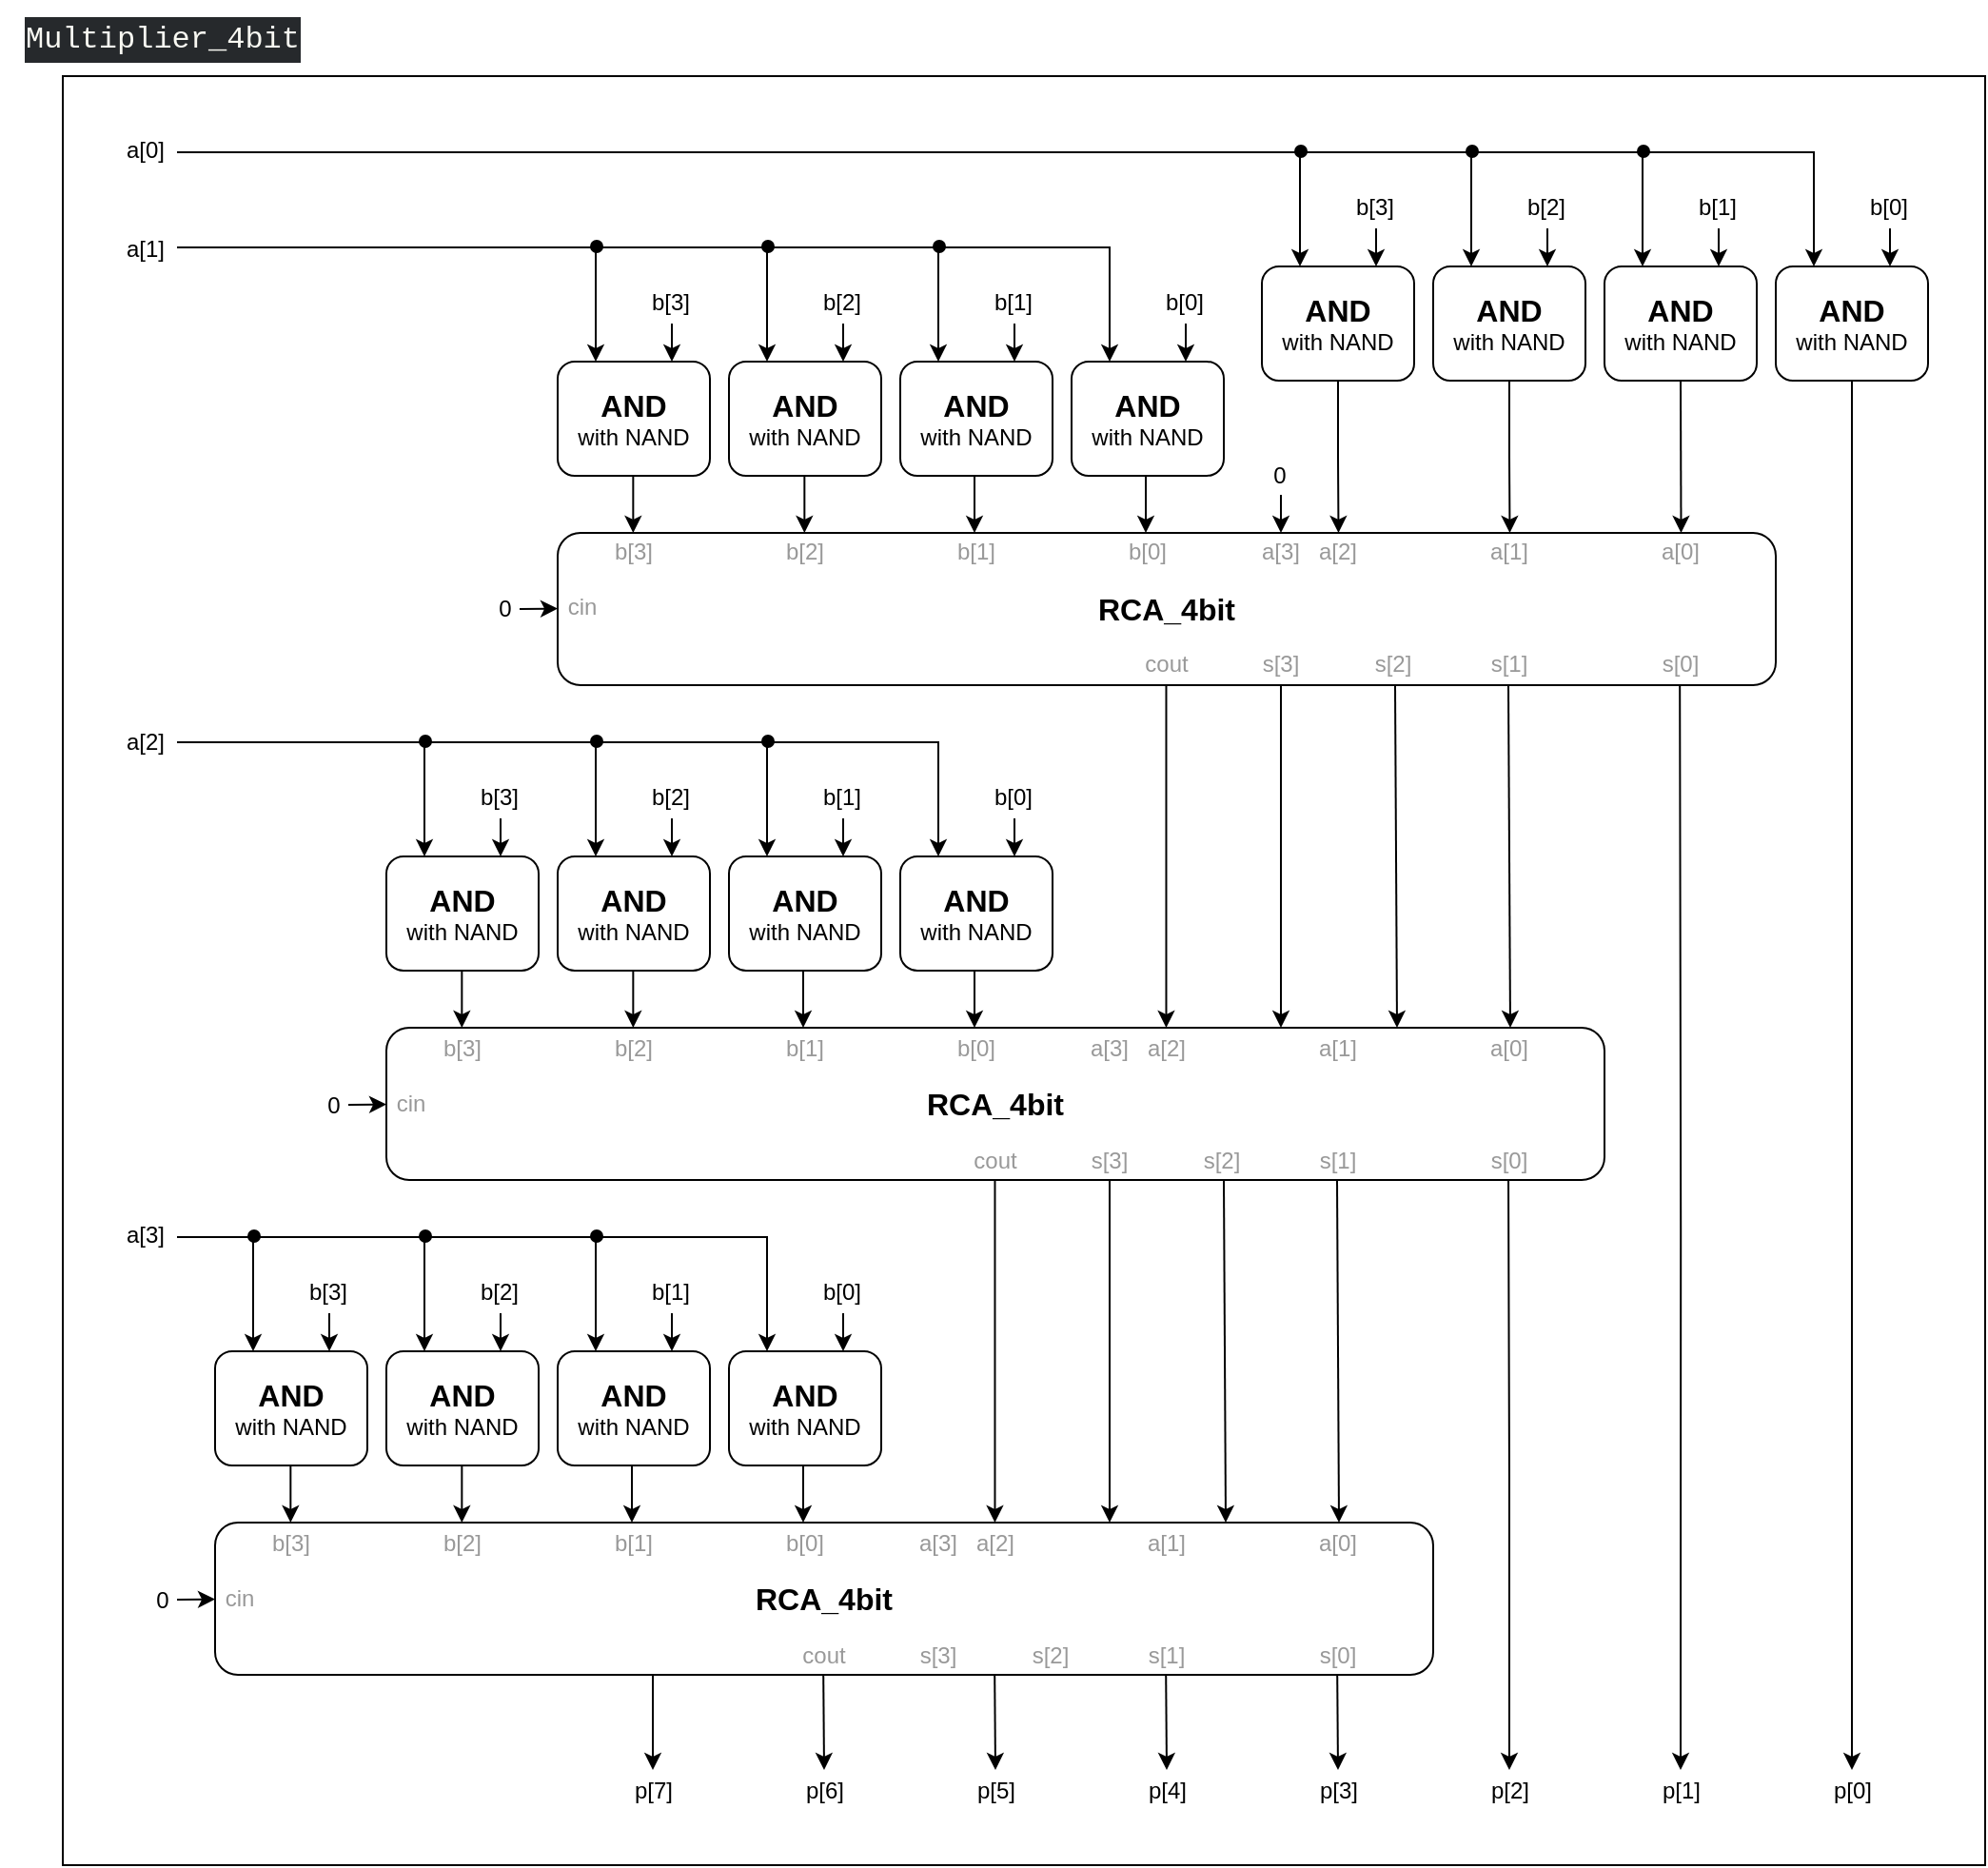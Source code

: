 <mxfile version="24.7.8">
  <diagram name="第 1 页" id="NgNTI_TZjOt-nixpzmjs">
    <mxGraphModel dx="956" dy="569" grid="1" gridSize="10" guides="1" tooltips="1" connect="1" arrows="1" fold="1" page="1" pageScale="1" pageWidth="1920" pageHeight="1200" math="0" shadow="0">
      <root>
        <mxCell id="0" />
        <mxCell id="1" parent="0" />
        <mxCell id="wicj7vxTLT45JSnnnAj4-24" style="edgeStyle=orthogonalEdgeStyle;rounded=0;orthogonalLoop=1;jettySize=auto;html=1;exitX=0.5;exitY=1;exitDx=0;exitDy=0;" edge="1" parent="1" source="wicj7vxTLT45JSnnnAj4-1">
          <mxGeometry relative="1" as="geometry">
            <mxPoint x="980" y="930" as="targetPoint" />
          </mxGeometry>
        </mxCell>
        <mxCell id="wicj7vxTLT45JSnnnAj4-1" value="&lt;span style=&quot;font-size: 16px;&quot;&gt;&lt;b&gt;AND&lt;/b&gt;&lt;/span&gt;&lt;br&gt;&lt;div&gt;with NAND&lt;/div&gt;" style="rounded=1;whiteSpace=wrap;html=1;" vertex="1" parent="1">
          <mxGeometry x="940" y="140" width="80" height="60" as="geometry" />
        </mxCell>
        <mxCell id="wicj7vxTLT45JSnnnAj4-4" value="" style="endArrow=classic;html=1;rounded=0;" edge="1" parent="1">
          <mxGeometry width="50" height="50" relative="1" as="geometry">
            <mxPoint x="1000" y="120" as="sourcePoint" />
            <mxPoint x="1000" y="140" as="targetPoint" />
          </mxGeometry>
        </mxCell>
        <mxCell id="wicj7vxTLT45JSnnnAj4-5" value="b[0]" style="text;html=1;align=center;verticalAlign=middle;resizable=0;points=[];autosize=1;strokeColor=none;fillColor=none;" vertex="1" parent="1">
          <mxGeometry x="979" y="94" width="40" height="30" as="geometry" />
        </mxCell>
        <mxCell id="wicj7vxTLT45JSnnnAj4-25" style="rounded=0;orthogonalLoop=1;jettySize=auto;html=1;exitX=0.5;exitY=1;exitDx=0;exitDy=0;" edge="1" parent="1" source="wicj7vxTLT45JSnnnAj4-7">
          <mxGeometry relative="1" as="geometry">
            <mxPoint x="890.25" y="280" as="targetPoint" />
          </mxGeometry>
        </mxCell>
        <mxCell id="wicj7vxTLT45JSnnnAj4-7" value="&lt;span style=&quot;font-size: 16px;&quot;&gt;&lt;b&gt;AND&lt;/b&gt;&lt;/span&gt;&lt;br&gt;&lt;div&gt;with NAND&lt;/div&gt;" style="rounded=1;whiteSpace=wrap;html=1;" vertex="1" parent="1">
          <mxGeometry x="850" y="140" width="80" height="60" as="geometry" />
        </mxCell>
        <mxCell id="wicj7vxTLT45JSnnnAj4-8" value="" style="endArrow=classic;html=1;rounded=0;" edge="1" parent="1">
          <mxGeometry width="50" height="50" relative="1" as="geometry">
            <mxPoint x="910" y="120" as="sourcePoint" />
            <mxPoint x="910" y="140" as="targetPoint" />
          </mxGeometry>
        </mxCell>
        <mxCell id="wicj7vxTLT45JSnnnAj4-9" value="b[1]" style="text;html=1;align=center;verticalAlign=middle;resizable=0;points=[];autosize=1;strokeColor=none;fillColor=none;" vertex="1" parent="1">
          <mxGeometry x="889" y="94" width="40" height="30" as="geometry" />
        </mxCell>
        <mxCell id="wicj7vxTLT45JSnnnAj4-26" style="edgeStyle=orthogonalEdgeStyle;rounded=0;orthogonalLoop=1;jettySize=auto;html=1;exitX=0.5;exitY=1;exitDx=0;exitDy=0;" edge="1" parent="1" source="wicj7vxTLT45JSnnnAj4-10">
          <mxGeometry relative="1" as="geometry">
            <mxPoint x="800.25" y="280" as="targetPoint" />
          </mxGeometry>
        </mxCell>
        <mxCell id="wicj7vxTLT45JSnnnAj4-10" value="&lt;span style=&quot;font-size: 16px;&quot;&gt;&lt;b&gt;AND&lt;/b&gt;&lt;/span&gt;&lt;br&gt;&lt;div&gt;with NAND&lt;/div&gt;" style="rounded=1;whiteSpace=wrap;html=1;" vertex="1" parent="1">
          <mxGeometry x="760" y="140" width="80" height="60" as="geometry" />
        </mxCell>
        <mxCell id="wicj7vxTLT45JSnnnAj4-11" value="" style="endArrow=classic;html=1;rounded=0;" edge="1" parent="1">
          <mxGeometry width="50" height="50" relative="1" as="geometry">
            <mxPoint x="820" y="120" as="sourcePoint" />
            <mxPoint x="820" y="140" as="targetPoint" />
          </mxGeometry>
        </mxCell>
        <mxCell id="wicj7vxTLT45JSnnnAj4-12" value="b[2]" style="text;html=1;align=center;verticalAlign=middle;resizable=0;points=[];autosize=1;strokeColor=none;fillColor=none;" vertex="1" parent="1">
          <mxGeometry x="799" y="94" width="40" height="30" as="geometry" />
        </mxCell>
        <mxCell id="wicj7vxTLT45JSnnnAj4-27" style="edgeStyle=orthogonalEdgeStyle;rounded=0;orthogonalLoop=1;jettySize=auto;html=1;exitX=0.5;exitY=1;exitDx=0;exitDy=0;" edge="1" parent="1" source="wicj7vxTLT45JSnnnAj4-13">
          <mxGeometry relative="1" as="geometry">
            <mxPoint x="710.25" y="280" as="targetPoint" />
          </mxGeometry>
        </mxCell>
        <mxCell id="wicj7vxTLT45JSnnnAj4-13" value="&lt;div&gt;&lt;span style=&quot;font-size: 16px;&quot;&gt;&lt;b&gt;AND&lt;/b&gt;&lt;/span&gt;&lt;/div&gt;&lt;div&gt;with NAND&lt;/div&gt;" style="rounded=1;whiteSpace=wrap;html=1;" vertex="1" parent="1">
          <mxGeometry x="670" y="140" width="80" height="60" as="geometry" />
        </mxCell>
        <mxCell id="wicj7vxTLT45JSnnnAj4-14" value="" style="endArrow=classic;html=1;rounded=0;" edge="1" parent="1">
          <mxGeometry width="50" height="50" relative="1" as="geometry">
            <mxPoint x="730" y="120" as="sourcePoint" />
            <mxPoint x="730" y="140" as="targetPoint" />
          </mxGeometry>
        </mxCell>
        <mxCell id="wicj7vxTLT45JSnnnAj4-15" value="b[3]" style="text;html=1;align=center;verticalAlign=middle;resizable=0;points=[];autosize=1;strokeColor=none;fillColor=none;" vertex="1" parent="1">
          <mxGeometry x="709" y="94" width="40" height="30" as="geometry" />
        </mxCell>
        <mxCell id="wicj7vxTLT45JSnnnAj4-16" value="" style="endArrow=classic;html=1;rounded=0;" edge="1" parent="1">
          <mxGeometry width="50" height="50" relative="1" as="geometry">
            <mxPoint x="100" y="80" as="sourcePoint" />
            <mxPoint x="960" y="140" as="targetPoint" />
            <Array as="points">
              <mxPoint x="960" y="80" />
            </Array>
          </mxGeometry>
        </mxCell>
        <mxCell id="wicj7vxTLT45JSnnnAj4-18" value="" style="endArrow=classic;html=1;rounded=0;" edge="1" parent="1">
          <mxGeometry width="50" height="50" relative="1" as="geometry">
            <mxPoint x="870" y="80" as="sourcePoint" />
            <mxPoint x="870" y="140" as="targetPoint" />
          </mxGeometry>
        </mxCell>
        <mxCell id="wicj7vxTLT45JSnnnAj4-19" value="" style="endArrow=classic;html=1;rounded=0;" edge="1" parent="1">
          <mxGeometry width="50" height="50" relative="1" as="geometry">
            <mxPoint x="780" y="80" as="sourcePoint" />
            <mxPoint x="780" y="140" as="targetPoint" />
          </mxGeometry>
        </mxCell>
        <mxCell id="wicj7vxTLT45JSnnnAj4-20" value="" style="endArrow=classic;html=1;rounded=0;" edge="1" parent="1">
          <mxGeometry width="50" height="50" relative="1" as="geometry">
            <mxPoint x="690" y="80" as="sourcePoint" />
            <mxPoint x="690" y="140" as="targetPoint" />
          </mxGeometry>
        </mxCell>
        <mxCell id="wicj7vxTLT45JSnnnAj4-21" value="" style="shape=ellipse;fillColor=#000000;strokeColor=none;html=1;sketch=0;fontFamily=Helvetica;fontSize=11;fontColor=default;labelBackgroundColor=default;" vertex="1" parent="1">
          <mxGeometry x="687" y="76" width="7" height="7" as="geometry" />
        </mxCell>
        <mxCell id="wicj7vxTLT45JSnnnAj4-22" value="" style="shape=ellipse;fillColor=#000000;strokeColor=none;html=1;sketch=0;fontFamily=Helvetica;fontSize=11;fontColor=default;labelBackgroundColor=default;" vertex="1" parent="1">
          <mxGeometry x="777" y="76" width="7" height="7" as="geometry" />
        </mxCell>
        <mxCell id="wicj7vxTLT45JSnnnAj4-23" value="" style="shape=ellipse;fillColor=#000000;strokeColor=none;html=1;sketch=0;fontFamily=Helvetica;fontSize=11;fontColor=default;labelBackgroundColor=default;" vertex="1" parent="1">
          <mxGeometry x="867" y="76" width="7" height="7" as="geometry" />
        </mxCell>
        <mxCell id="wicj7vxTLT45JSnnnAj4-28" value="&lt;b&gt;&lt;font style=&quot;font-size: 16px;&quot;&gt;RCA_4bit&lt;/font&gt;&lt;/b&gt;" style="rounded=1;whiteSpace=wrap;html=1;" vertex="1" parent="1">
          <mxGeometry x="300" y="280" width="640" height="80" as="geometry" />
        </mxCell>
        <mxCell id="wicj7vxTLT45JSnnnAj4-29" value="" style="endArrow=classic;html=1;rounded=0;" edge="1" parent="1">
          <mxGeometry width="50" height="50" relative="1" as="geometry">
            <mxPoint x="680" y="260" as="sourcePoint" />
            <mxPoint x="680" y="280" as="targetPoint" />
          </mxGeometry>
        </mxCell>
        <mxCell id="wicj7vxTLT45JSnnnAj4-30" value="0" style="text;html=1;align=center;verticalAlign=middle;resizable=0;points=[];autosize=1;strokeColor=none;fillColor=none;" vertex="1" parent="1">
          <mxGeometry x="664" y="235" width="30" height="30" as="geometry" />
        </mxCell>
        <mxCell id="wicj7vxTLT45JSnnnAj4-31" value="&lt;span style=&quot;font-size: 16px;&quot;&gt;&lt;b&gt;AND&lt;/b&gt;&lt;/span&gt;&lt;br&gt;&lt;div&gt;with NAND&lt;/div&gt;" style="rounded=1;whiteSpace=wrap;html=1;" vertex="1" parent="1">
          <mxGeometry x="570" y="190" width="80" height="60" as="geometry" />
        </mxCell>
        <mxCell id="wicj7vxTLT45JSnnnAj4-32" value="" style="endArrow=classic;html=1;rounded=0;" edge="1" parent="1">
          <mxGeometry width="50" height="50" relative="1" as="geometry">
            <mxPoint x="630" y="170" as="sourcePoint" />
            <mxPoint x="630" y="190" as="targetPoint" />
          </mxGeometry>
        </mxCell>
        <mxCell id="wicj7vxTLT45JSnnnAj4-33" value="b[0]" style="text;html=1;align=center;verticalAlign=middle;resizable=0;points=[];autosize=1;strokeColor=none;fillColor=none;" vertex="1" parent="1">
          <mxGeometry x="609" y="144" width="40" height="30" as="geometry" />
        </mxCell>
        <mxCell id="wicj7vxTLT45JSnnnAj4-34" value="&lt;span style=&quot;font-size: 16px;&quot;&gt;&lt;b&gt;AND&lt;/b&gt;&lt;/span&gt;&lt;br&gt;&lt;div&gt;with NAND&lt;/div&gt;" style="rounded=1;whiteSpace=wrap;html=1;" vertex="1" parent="1">
          <mxGeometry x="480" y="190" width="80" height="60" as="geometry" />
        </mxCell>
        <mxCell id="wicj7vxTLT45JSnnnAj4-35" value="" style="endArrow=classic;html=1;rounded=0;" edge="1" parent="1">
          <mxGeometry width="50" height="50" relative="1" as="geometry">
            <mxPoint x="540" y="170" as="sourcePoint" />
            <mxPoint x="540" y="190" as="targetPoint" />
          </mxGeometry>
        </mxCell>
        <mxCell id="wicj7vxTLT45JSnnnAj4-36" value="b[1]" style="text;html=1;align=center;verticalAlign=middle;resizable=0;points=[];autosize=1;strokeColor=none;fillColor=none;" vertex="1" parent="1">
          <mxGeometry x="519" y="144" width="40" height="30" as="geometry" />
        </mxCell>
        <mxCell id="wicj7vxTLT45JSnnnAj4-37" value="&lt;span style=&quot;font-size: 16px;&quot;&gt;&lt;b&gt;AND&lt;/b&gt;&lt;/span&gt;&lt;br&gt;&lt;div&gt;with NAND&lt;/div&gt;" style="rounded=1;whiteSpace=wrap;html=1;" vertex="1" parent="1">
          <mxGeometry x="390" y="190" width="80" height="60" as="geometry" />
        </mxCell>
        <mxCell id="wicj7vxTLT45JSnnnAj4-38" value="" style="endArrow=classic;html=1;rounded=0;" edge="1" parent="1">
          <mxGeometry width="50" height="50" relative="1" as="geometry">
            <mxPoint x="450" y="170" as="sourcePoint" />
            <mxPoint x="450" y="190" as="targetPoint" />
          </mxGeometry>
        </mxCell>
        <mxCell id="wicj7vxTLT45JSnnnAj4-39" value="b[2]" style="text;html=1;align=center;verticalAlign=middle;resizable=0;points=[];autosize=1;strokeColor=none;fillColor=none;" vertex="1" parent="1">
          <mxGeometry x="429" y="144" width="40" height="30" as="geometry" />
        </mxCell>
        <mxCell id="wicj7vxTLT45JSnnnAj4-40" value="&lt;div&gt;&lt;span style=&quot;font-size: 16px;&quot;&gt;&lt;b&gt;AND&lt;/b&gt;&lt;/span&gt;&lt;/div&gt;&lt;div&gt;with NAND&lt;/div&gt;" style="rounded=1;whiteSpace=wrap;html=1;" vertex="1" parent="1">
          <mxGeometry x="300" y="190" width="80" height="60" as="geometry" />
        </mxCell>
        <mxCell id="wicj7vxTLT45JSnnnAj4-41" value="" style="endArrow=classic;html=1;rounded=0;" edge="1" parent="1">
          <mxGeometry width="50" height="50" relative="1" as="geometry">
            <mxPoint x="360" y="170" as="sourcePoint" />
            <mxPoint x="360" y="190" as="targetPoint" />
          </mxGeometry>
        </mxCell>
        <mxCell id="wicj7vxTLT45JSnnnAj4-42" value="b[3]" style="text;html=1;align=center;verticalAlign=middle;resizable=0;points=[];autosize=1;strokeColor=none;fillColor=none;" vertex="1" parent="1">
          <mxGeometry x="339" y="144" width="40" height="30" as="geometry" />
        </mxCell>
        <mxCell id="wicj7vxTLT45JSnnnAj4-43" value="" style="endArrow=classic;html=1;rounded=0;" edge="1" parent="1">
          <mxGeometry width="50" height="50" relative="1" as="geometry">
            <mxPoint x="100" y="130" as="sourcePoint" />
            <mxPoint x="590" y="190" as="targetPoint" />
            <Array as="points">
              <mxPoint x="590" y="130" />
            </Array>
          </mxGeometry>
        </mxCell>
        <mxCell id="wicj7vxTLT45JSnnnAj4-44" value="" style="endArrow=classic;html=1;rounded=0;" edge="1" parent="1">
          <mxGeometry width="50" height="50" relative="1" as="geometry">
            <mxPoint x="500" y="130" as="sourcePoint" />
            <mxPoint x="500" y="190" as="targetPoint" />
          </mxGeometry>
        </mxCell>
        <mxCell id="wicj7vxTLT45JSnnnAj4-45" value="" style="endArrow=classic;html=1;rounded=0;" edge="1" parent="1">
          <mxGeometry width="50" height="50" relative="1" as="geometry">
            <mxPoint x="410" y="130" as="sourcePoint" />
            <mxPoint x="410" y="190" as="targetPoint" />
          </mxGeometry>
        </mxCell>
        <mxCell id="wicj7vxTLT45JSnnnAj4-46" value="" style="endArrow=classic;html=1;rounded=0;" edge="1" parent="1">
          <mxGeometry width="50" height="50" relative="1" as="geometry">
            <mxPoint x="320" y="130" as="sourcePoint" />
            <mxPoint x="320" y="190" as="targetPoint" />
          </mxGeometry>
        </mxCell>
        <mxCell id="wicj7vxTLT45JSnnnAj4-47" value="" style="shape=ellipse;fillColor=#000000;strokeColor=none;html=1;sketch=0;fontFamily=Helvetica;fontSize=11;fontColor=default;labelBackgroundColor=default;" vertex="1" parent="1">
          <mxGeometry x="317" y="126" width="7" height="7" as="geometry" />
        </mxCell>
        <mxCell id="wicj7vxTLT45JSnnnAj4-48" value="" style="shape=ellipse;fillColor=#000000;strokeColor=none;html=1;sketch=0;fontFamily=Helvetica;fontSize=11;fontColor=default;labelBackgroundColor=default;" vertex="1" parent="1">
          <mxGeometry x="407" y="126" width="7" height="7" as="geometry" />
        </mxCell>
        <mxCell id="wicj7vxTLT45JSnnnAj4-49" value="" style="shape=ellipse;fillColor=#000000;strokeColor=none;html=1;sketch=0;fontFamily=Helvetica;fontSize=11;fontColor=default;labelBackgroundColor=default;" vertex="1" parent="1">
          <mxGeometry x="497" y="126" width="7" height="7" as="geometry" />
        </mxCell>
        <mxCell id="wicj7vxTLT45JSnnnAj4-55" value="" style="endArrow=classic;html=1;rounded=0;" edge="1" parent="1">
          <mxGeometry width="50" height="50" relative="1" as="geometry">
            <mxPoint x="339.67" y="250" as="sourcePoint" />
            <mxPoint x="339.67" y="280" as="targetPoint" />
          </mxGeometry>
        </mxCell>
        <mxCell id="wicj7vxTLT45JSnnnAj4-56" value="" style="endArrow=classic;html=1;rounded=0;" edge="1" parent="1">
          <mxGeometry width="50" height="50" relative="1" as="geometry">
            <mxPoint x="429.67" y="250" as="sourcePoint" />
            <mxPoint x="429.67" y="280" as="targetPoint" />
          </mxGeometry>
        </mxCell>
        <mxCell id="wicj7vxTLT45JSnnnAj4-57" value="" style="endArrow=classic;html=1;rounded=0;" edge="1" parent="1">
          <mxGeometry width="50" height="50" relative="1" as="geometry">
            <mxPoint x="519" y="250" as="sourcePoint" />
            <mxPoint x="519" y="280" as="targetPoint" />
          </mxGeometry>
        </mxCell>
        <mxCell id="wicj7vxTLT45JSnnnAj4-58" value="" style="endArrow=classic;html=1;rounded=0;" edge="1" parent="1">
          <mxGeometry width="50" height="50" relative="1" as="geometry">
            <mxPoint x="609" y="250" as="sourcePoint" />
            <mxPoint x="609" y="280" as="targetPoint" />
          </mxGeometry>
        </mxCell>
        <mxCell id="wicj7vxTLT45JSnnnAj4-59" style="edgeStyle=orthogonalEdgeStyle;rounded=0;orthogonalLoop=1;jettySize=auto;html=1;exitX=0.5;exitY=1;exitDx=0;exitDy=0;" edge="1" parent="1">
          <mxGeometry relative="1" as="geometry">
            <mxPoint x="890" y="930" as="targetPoint" />
            <mxPoint x="889.59" y="360" as="sourcePoint" />
          </mxGeometry>
        </mxCell>
        <mxCell id="wicj7vxTLT45JSnnnAj4-61" style="rounded=0;orthogonalLoop=1;jettySize=auto;html=1;exitX=0.5;exitY=1;exitDx=0;exitDy=0;" edge="1" parent="1">
          <mxGeometry relative="1" as="geometry">
            <mxPoint x="800.5" y="540" as="targetPoint" />
            <mxPoint x="799.5" y="360" as="sourcePoint" />
          </mxGeometry>
        </mxCell>
        <mxCell id="wicj7vxTLT45JSnnnAj4-63" value="&lt;b&gt;&lt;font style=&quot;font-size: 16px;&quot;&gt;RCA_4bit&lt;/font&gt;&lt;/b&gt;" style="rounded=1;whiteSpace=wrap;html=1;" vertex="1" parent="1">
          <mxGeometry x="210" y="540" width="640" height="80" as="geometry" />
        </mxCell>
        <mxCell id="wicj7vxTLT45JSnnnAj4-64" value="&lt;span style=&quot;font-size: 16px;&quot;&gt;&lt;b&gt;AND&lt;/b&gt;&lt;/span&gt;&lt;br&gt;&lt;div&gt;with NAND&lt;/div&gt;" style="rounded=1;whiteSpace=wrap;html=1;" vertex="1" parent="1">
          <mxGeometry x="480" y="450" width="80" height="60" as="geometry" />
        </mxCell>
        <mxCell id="wicj7vxTLT45JSnnnAj4-65" value="" style="endArrow=classic;html=1;rounded=0;" edge="1" parent="1">
          <mxGeometry width="50" height="50" relative="1" as="geometry">
            <mxPoint x="540" y="430" as="sourcePoint" />
            <mxPoint x="540" y="450" as="targetPoint" />
          </mxGeometry>
        </mxCell>
        <mxCell id="wicj7vxTLT45JSnnnAj4-66" value="b[0]" style="text;html=1;align=center;verticalAlign=middle;resizable=0;points=[];autosize=1;strokeColor=none;fillColor=none;" vertex="1" parent="1">
          <mxGeometry x="519" y="404" width="40" height="30" as="geometry" />
        </mxCell>
        <mxCell id="wicj7vxTLT45JSnnnAj4-67" value="&lt;span style=&quot;font-size: 16px;&quot;&gt;&lt;b&gt;AND&lt;/b&gt;&lt;/span&gt;&lt;br&gt;&lt;div&gt;with NAND&lt;/div&gt;" style="rounded=1;whiteSpace=wrap;html=1;" vertex="1" parent="1">
          <mxGeometry x="390" y="450" width="80" height="60" as="geometry" />
        </mxCell>
        <mxCell id="wicj7vxTLT45JSnnnAj4-68" value="" style="endArrow=classic;html=1;rounded=0;" edge="1" parent="1">
          <mxGeometry width="50" height="50" relative="1" as="geometry">
            <mxPoint x="450" y="430" as="sourcePoint" />
            <mxPoint x="450" y="450" as="targetPoint" />
          </mxGeometry>
        </mxCell>
        <mxCell id="wicj7vxTLT45JSnnnAj4-69" value="b[1]" style="text;html=1;align=center;verticalAlign=middle;resizable=0;points=[];autosize=1;strokeColor=none;fillColor=none;" vertex="1" parent="1">
          <mxGeometry x="429" y="404" width="40" height="30" as="geometry" />
        </mxCell>
        <mxCell id="wicj7vxTLT45JSnnnAj4-70" value="&lt;span style=&quot;font-size: 16px;&quot;&gt;&lt;b&gt;AND&lt;/b&gt;&lt;/span&gt;&lt;br&gt;&lt;div&gt;with NAND&lt;/div&gt;" style="rounded=1;whiteSpace=wrap;html=1;" vertex="1" parent="1">
          <mxGeometry x="300" y="450" width="80" height="60" as="geometry" />
        </mxCell>
        <mxCell id="wicj7vxTLT45JSnnnAj4-71" value="" style="endArrow=classic;html=1;rounded=0;" edge="1" parent="1">
          <mxGeometry width="50" height="50" relative="1" as="geometry">
            <mxPoint x="360" y="430" as="sourcePoint" />
            <mxPoint x="360" y="450" as="targetPoint" />
          </mxGeometry>
        </mxCell>
        <mxCell id="wicj7vxTLT45JSnnnAj4-72" value="b[2]" style="text;html=1;align=center;verticalAlign=middle;resizable=0;points=[];autosize=1;strokeColor=none;fillColor=none;" vertex="1" parent="1">
          <mxGeometry x="339" y="404" width="40" height="30" as="geometry" />
        </mxCell>
        <mxCell id="wicj7vxTLT45JSnnnAj4-73" value="&lt;div&gt;&lt;span style=&quot;font-size: 16px;&quot;&gt;&lt;b&gt;AND&lt;/b&gt;&lt;/span&gt;&lt;/div&gt;&lt;div&gt;with NAND&lt;/div&gt;" style="rounded=1;whiteSpace=wrap;html=1;" vertex="1" parent="1">
          <mxGeometry x="210" y="450" width="80" height="60" as="geometry" />
        </mxCell>
        <mxCell id="wicj7vxTLT45JSnnnAj4-74" value="" style="endArrow=classic;html=1;rounded=0;" edge="1" parent="1">
          <mxGeometry width="50" height="50" relative="1" as="geometry">
            <mxPoint x="270" y="430" as="sourcePoint" />
            <mxPoint x="270" y="450" as="targetPoint" />
          </mxGeometry>
        </mxCell>
        <mxCell id="wicj7vxTLT45JSnnnAj4-75" value="b[3]" style="text;html=1;align=center;verticalAlign=middle;resizable=0;points=[];autosize=1;strokeColor=none;fillColor=none;" vertex="1" parent="1">
          <mxGeometry x="249" y="404" width="40" height="30" as="geometry" />
        </mxCell>
        <mxCell id="wicj7vxTLT45JSnnnAj4-76" value="" style="endArrow=classic;html=1;rounded=0;" edge="1" parent="1">
          <mxGeometry width="50" height="50" relative="1" as="geometry">
            <mxPoint x="100" y="390" as="sourcePoint" />
            <mxPoint x="500" y="450" as="targetPoint" />
            <Array as="points">
              <mxPoint x="500" y="390" />
            </Array>
          </mxGeometry>
        </mxCell>
        <mxCell id="wicj7vxTLT45JSnnnAj4-77" value="" style="endArrow=classic;html=1;rounded=0;" edge="1" parent="1">
          <mxGeometry width="50" height="50" relative="1" as="geometry">
            <mxPoint x="410" y="390" as="sourcePoint" />
            <mxPoint x="410" y="450" as="targetPoint" />
          </mxGeometry>
        </mxCell>
        <mxCell id="wicj7vxTLT45JSnnnAj4-78" value="" style="endArrow=classic;html=1;rounded=0;" edge="1" parent="1">
          <mxGeometry width="50" height="50" relative="1" as="geometry">
            <mxPoint x="320" y="390" as="sourcePoint" />
            <mxPoint x="320" y="450" as="targetPoint" />
          </mxGeometry>
        </mxCell>
        <mxCell id="wicj7vxTLT45JSnnnAj4-79" value="" style="endArrow=classic;html=1;rounded=0;" edge="1" parent="1">
          <mxGeometry width="50" height="50" relative="1" as="geometry">
            <mxPoint x="230" y="390" as="sourcePoint" />
            <mxPoint x="230" y="450" as="targetPoint" />
          </mxGeometry>
        </mxCell>
        <mxCell id="wicj7vxTLT45JSnnnAj4-80" value="" style="shape=ellipse;fillColor=#000000;strokeColor=none;html=1;sketch=0;fontFamily=Helvetica;fontSize=11;fontColor=default;labelBackgroundColor=default;" vertex="1" parent="1">
          <mxGeometry x="227" y="386" width="7" height="7" as="geometry" />
        </mxCell>
        <mxCell id="wicj7vxTLT45JSnnnAj4-81" value="" style="shape=ellipse;fillColor=#000000;strokeColor=none;html=1;sketch=0;fontFamily=Helvetica;fontSize=11;fontColor=default;labelBackgroundColor=default;" vertex="1" parent="1">
          <mxGeometry x="317" y="386" width="7" height="7" as="geometry" />
        </mxCell>
        <mxCell id="wicj7vxTLT45JSnnnAj4-82" value="" style="shape=ellipse;fillColor=#000000;strokeColor=none;html=1;sketch=0;fontFamily=Helvetica;fontSize=11;fontColor=default;labelBackgroundColor=default;" vertex="1" parent="1">
          <mxGeometry x="407" y="386" width="7" height="7" as="geometry" />
        </mxCell>
        <mxCell id="wicj7vxTLT45JSnnnAj4-83" value="" style="endArrow=classic;html=1;rounded=0;" edge="1" parent="1">
          <mxGeometry width="50" height="50" relative="1" as="geometry">
            <mxPoint x="249.67" y="510" as="sourcePoint" />
            <mxPoint x="249.67" y="540" as="targetPoint" />
          </mxGeometry>
        </mxCell>
        <mxCell id="wicj7vxTLT45JSnnnAj4-84" value="" style="endArrow=classic;html=1;rounded=0;" edge="1" parent="1">
          <mxGeometry width="50" height="50" relative="1" as="geometry">
            <mxPoint x="339.67" y="510" as="sourcePoint" />
            <mxPoint x="339.67" y="540" as="targetPoint" />
          </mxGeometry>
        </mxCell>
        <mxCell id="wicj7vxTLT45JSnnnAj4-85" value="" style="endArrow=classic;html=1;rounded=0;" edge="1" parent="1">
          <mxGeometry width="50" height="50" relative="1" as="geometry">
            <mxPoint x="429" y="510" as="sourcePoint" />
            <mxPoint x="429" y="540" as="targetPoint" />
          </mxGeometry>
        </mxCell>
        <mxCell id="wicj7vxTLT45JSnnnAj4-86" value="" style="endArrow=classic;html=1;rounded=0;" edge="1" parent="1">
          <mxGeometry width="50" height="50" relative="1" as="geometry">
            <mxPoint x="519" y="510" as="sourcePoint" />
            <mxPoint x="519" y="540" as="targetPoint" />
          </mxGeometry>
        </mxCell>
        <mxCell id="wicj7vxTLT45JSnnnAj4-87" style="rounded=0;orthogonalLoop=1;jettySize=auto;html=1;exitX=0.5;exitY=1;exitDx=0;exitDy=0;" edge="1" parent="1">
          <mxGeometry relative="1" as="geometry">
            <mxPoint x="741" y="540" as="targetPoint" />
            <mxPoint x="740" y="360" as="sourcePoint" />
          </mxGeometry>
        </mxCell>
        <mxCell id="wicj7vxTLT45JSnnnAj4-88" style="rounded=0;orthogonalLoop=1;jettySize=auto;html=1;exitX=0.5;exitY=1;exitDx=0;exitDy=0;" edge="1" parent="1">
          <mxGeometry relative="1" as="geometry">
            <mxPoint x="680" y="540" as="targetPoint" />
            <mxPoint x="680" y="360" as="sourcePoint" />
          </mxGeometry>
        </mxCell>
        <mxCell id="wicj7vxTLT45JSnnnAj4-89" style="rounded=0;orthogonalLoop=1;jettySize=auto;html=1;exitX=0.5;exitY=1;exitDx=0;exitDy=0;" edge="1" parent="1">
          <mxGeometry relative="1" as="geometry">
            <mxPoint x="619.74" y="540" as="targetPoint" />
            <mxPoint x="619.74" y="360" as="sourcePoint" />
          </mxGeometry>
        </mxCell>
        <mxCell id="wicj7vxTLT45JSnnnAj4-118" style="edgeStyle=orthogonalEdgeStyle;rounded=0;orthogonalLoop=1;jettySize=auto;html=1;exitX=0.5;exitY=1;exitDx=0;exitDy=0;" edge="1" parent="1">
          <mxGeometry relative="1" as="geometry">
            <mxPoint x="800" y="930" as="targetPoint" />
            <mxPoint x="799.52" y="620" as="sourcePoint" />
          </mxGeometry>
        </mxCell>
        <mxCell id="wicj7vxTLT45JSnnnAj4-119" style="rounded=0;orthogonalLoop=1;jettySize=auto;html=1;exitX=0.5;exitY=1;exitDx=0;exitDy=0;" edge="1" parent="1">
          <mxGeometry relative="1" as="geometry">
            <mxPoint x="710.5" y="800" as="targetPoint" />
            <mxPoint x="709.5" y="620" as="sourcePoint" />
          </mxGeometry>
        </mxCell>
        <mxCell id="wicj7vxTLT45JSnnnAj4-120" value="&lt;b&gt;&lt;font style=&quot;font-size: 16px;&quot;&gt;RCA_4bit&lt;/font&gt;&lt;/b&gt;" style="rounded=1;whiteSpace=wrap;html=1;" vertex="1" parent="1">
          <mxGeometry x="120" y="800" width="640" height="80" as="geometry" />
        </mxCell>
        <mxCell id="wicj7vxTLT45JSnnnAj4-121" value="&lt;span style=&quot;font-size: 16px;&quot;&gt;&lt;b&gt;AND&lt;/b&gt;&lt;/span&gt;&lt;br&gt;&lt;div&gt;with NAND&lt;/div&gt;" style="rounded=1;whiteSpace=wrap;html=1;" vertex="1" parent="1">
          <mxGeometry x="390" y="710" width="80" height="60" as="geometry" />
        </mxCell>
        <mxCell id="wicj7vxTLT45JSnnnAj4-122" value="" style="endArrow=classic;html=1;rounded=0;" edge="1" parent="1">
          <mxGeometry width="50" height="50" relative="1" as="geometry">
            <mxPoint x="450" y="690" as="sourcePoint" />
            <mxPoint x="450" y="710" as="targetPoint" />
          </mxGeometry>
        </mxCell>
        <mxCell id="wicj7vxTLT45JSnnnAj4-123" value="b[0]" style="text;html=1;align=center;verticalAlign=middle;resizable=0;points=[];autosize=1;strokeColor=none;fillColor=none;" vertex="1" parent="1">
          <mxGeometry x="429" y="664" width="40" height="30" as="geometry" />
        </mxCell>
        <mxCell id="wicj7vxTLT45JSnnnAj4-124" value="&lt;span style=&quot;font-size: 16px;&quot;&gt;&lt;b&gt;AND&lt;/b&gt;&lt;/span&gt;&lt;br&gt;&lt;div&gt;with NAND&lt;/div&gt;" style="rounded=1;whiteSpace=wrap;html=1;" vertex="1" parent="1">
          <mxGeometry x="300" y="710" width="80" height="60" as="geometry" />
        </mxCell>
        <mxCell id="wicj7vxTLT45JSnnnAj4-125" value="" style="endArrow=classic;html=1;rounded=0;" edge="1" parent="1">
          <mxGeometry width="50" height="50" relative="1" as="geometry">
            <mxPoint x="360" y="690" as="sourcePoint" />
            <mxPoint x="360" y="710" as="targetPoint" />
          </mxGeometry>
        </mxCell>
        <mxCell id="wicj7vxTLT45JSnnnAj4-126" value="b[1]" style="text;html=1;align=center;verticalAlign=middle;resizable=0;points=[];autosize=1;strokeColor=none;fillColor=none;" vertex="1" parent="1">
          <mxGeometry x="339" y="664" width="40" height="30" as="geometry" />
        </mxCell>
        <mxCell id="wicj7vxTLT45JSnnnAj4-127" value="&lt;span style=&quot;font-size: 16px;&quot;&gt;&lt;b&gt;AND&lt;/b&gt;&lt;/span&gt;&lt;br&gt;&lt;div&gt;with NAND&lt;/div&gt;" style="rounded=1;whiteSpace=wrap;html=1;" vertex="1" parent="1">
          <mxGeometry x="210" y="710" width="80" height="60" as="geometry" />
        </mxCell>
        <mxCell id="wicj7vxTLT45JSnnnAj4-128" value="" style="endArrow=classic;html=1;rounded=0;" edge="1" parent="1">
          <mxGeometry width="50" height="50" relative="1" as="geometry">
            <mxPoint x="270" y="690" as="sourcePoint" />
            <mxPoint x="270" y="710" as="targetPoint" />
          </mxGeometry>
        </mxCell>
        <mxCell id="wicj7vxTLT45JSnnnAj4-129" value="b[2]" style="text;html=1;align=center;verticalAlign=middle;resizable=0;points=[];autosize=1;strokeColor=none;fillColor=none;" vertex="1" parent="1">
          <mxGeometry x="249" y="664" width="40" height="30" as="geometry" />
        </mxCell>
        <mxCell id="wicj7vxTLT45JSnnnAj4-130" value="&lt;div&gt;&lt;span style=&quot;font-size: 16px;&quot;&gt;&lt;b&gt;AND&lt;/b&gt;&lt;/span&gt;&lt;/div&gt;&lt;div&gt;with NAND&lt;/div&gt;" style="rounded=1;whiteSpace=wrap;html=1;" vertex="1" parent="1">
          <mxGeometry x="120" y="710" width="80" height="60" as="geometry" />
        </mxCell>
        <mxCell id="wicj7vxTLT45JSnnnAj4-131" value="" style="endArrow=classic;html=1;rounded=0;" edge="1" parent="1">
          <mxGeometry width="50" height="50" relative="1" as="geometry">
            <mxPoint x="180" y="690" as="sourcePoint" />
            <mxPoint x="180" y="710" as="targetPoint" />
          </mxGeometry>
        </mxCell>
        <mxCell id="wicj7vxTLT45JSnnnAj4-132" value="b[3]" style="text;html=1;align=center;verticalAlign=middle;resizable=0;points=[];autosize=1;strokeColor=none;fillColor=none;" vertex="1" parent="1">
          <mxGeometry x="159" y="664" width="40" height="30" as="geometry" />
        </mxCell>
        <mxCell id="wicj7vxTLT45JSnnnAj4-133" value="" style="endArrow=classic;html=1;rounded=0;" edge="1" parent="1">
          <mxGeometry width="50" height="50" relative="1" as="geometry">
            <mxPoint x="100" y="650" as="sourcePoint" />
            <mxPoint x="410" y="710" as="targetPoint" />
            <Array as="points">
              <mxPoint x="410" y="650" />
            </Array>
          </mxGeometry>
        </mxCell>
        <mxCell id="wicj7vxTLT45JSnnnAj4-134" value="" style="endArrow=classic;html=1;rounded=0;" edge="1" parent="1">
          <mxGeometry width="50" height="50" relative="1" as="geometry">
            <mxPoint x="320" y="650" as="sourcePoint" />
            <mxPoint x="320" y="710" as="targetPoint" />
          </mxGeometry>
        </mxCell>
        <mxCell id="wicj7vxTLT45JSnnnAj4-135" value="" style="endArrow=classic;html=1;rounded=0;" edge="1" parent="1">
          <mxGeometry width="50" height="50" relative="1" as="geometry">
            <mxPoint x="230" y="650" as="sourcePoint" />
            <mxPoint x="230" y="710" as="targetPoint" />
          </mxGeometry>
        </mxCell>
        <mxCell id="wicj7vxTLT45JSnnnAj4-136" value="" style="endArrow=classic;html=1;rounded=0;" edge="1" parent="1">
          <mxGeometry width="50" height="50" relative="1" as="geometry">
            <mxPoint x="140" y="650" as="sourcePoint" />
            <mxPoint x="140" y="710" as="targetPoint" />
          </mxGeometry>
        </mxCell>
        <mxCell id="wicj7vxTLT45JSnnnAj4-137" value="" style="shape=ellipse;fillColor=#000000;strokeColor=none;html=1;sketch=0;fontFamily=Helvetica;fontSize=11;fontColor=default;labelBackgroundColor=default;" vertex="1" parent="1">
          <mxGeometry x="137" y="646" width="7" height="7" as="geometry" />
        </mxCell>
        <mxCell id="wicj7vxTLT45JSnnnAj4-138" value="" style="shape=ellipse;fillColor=#000000;strokeColor=none;html=1;sketch=0;fontFamily=Helvetica;fontSize=11;fontColor=default;labelBackgroundColor=default;" vertex="1" parent="1">
          <mxGeometry x="227" y="646" width="7" height="7" as="geometry" />
        </mxCell>
        <mxCell id="wicj7vxTLT45JSnnnAj4-139" value="" style="shape=ellipse;fillColor=#000000;strokeColor=none;html=1;sketch=0;fontFamily=Helvetica;fontSize=11;fontColor=default;labelBackgroundColor=default;" vertex="1" parent="1">
          <mxGeometry x="317" y="646" width="7" height="7" as="geometry" />
        </mxCell>
        <mxCell id="wicj7vxTLT45JSnnnAj4-140" value="" style="endArrow=classic;html=1;rounded=0;" edge="1" parent="1">
          <mxGeometry width="50" height="50" relative="1" as="geometry">
            <mxPoint x="159.67" y="770" as="sourcePoint" />
            <mxPoint x="159.67" y="800" as="targetPoint" />
          </mxGeometry>
        </mxCell>
        <mxCell id="wicj7vxTLT45JSnnnAj4-141" value="" style="endArrow=classic;html=1;rounded=0;" edge="1" parent="1">
          <mxGeometry width="50" height="50" relative="1" as="geometry">
            <mxPoint x="249.67" y="770" as="sourcePoint" />
            <mxPoint x="249.67" y="800" as="targetPoint" />
          </mxGeometry>
        </mxCell>
        <mxCell id="wicj7vxTLT45JSnnnAj4-142" value="" style="endArrow=classic;html=1;rounded=0;" edge="1" parent="1">
          <mxGeometry width="50" height="50" relative="1" as="geometry">
            <mxPoint x="339" y="770" as="sourcePoint" />
            <mxPoint x="339" y="800" as="targetPoint" />
          </mxGeometry>
        </mxCell>
        <mxCell id="wicj7vxTLT45JSnnnAj4-143" value="" style="endArrow=classic;html=1;rounded=0;" edge="1" parent="1">
          <mxGeometry width="50" height="50" relative="1" as="geometry">
            <mxPoint x="429" y="770" as="sourcePoint" />
            <mxPoint x="429" y="800" as="targetPoint" />
          </mxGeometry>
        </mxCell>
        <mxCell id="wicj7vxTLT45JSnnnAj4-144" style="rounded=0;orthogonalLoop=1;jettySize=auto;html=1;exitX=0.5;exitY=1;exitDx=0;exitDy=0;" edge="1" parent="1">
          <mxGeometry relative="1" as="geometry">
            <mxPoint x="651" y="800" as="targetPoint" />
            <mxPoint x="650" y="620" as="sourcePoint" />
          </mxGeometry>
        </mxCell>
        <mxCell id="wicj7vxTLT45JSnnnAj4-145" style="rounded=0;orthogonalLoop=1;jettySize=auto;html=1;exitX=0.5;exitY=1;exitDx=0;exitDy=0;" edge="1" parent="1">
          <mxGeometry relative="1" as="geometry">
            <mxPoint x="590" y="800" as="targetPoint" />
            <mxPoint x="590" y="620" as="sourcePoint" />
          </mxGeometry>
        </mxCell>
        <mxCell id="wicj7vxTLT45JSnnnAj4-146" style="rounded=0;orthogonalLoop=1;jettySize=auto;html=1;exitX=0.5;exitY=1;exitDx=0;exitDy=0;" edge="1" parent="1">
          <mxGeometry relative="1" as="geometry">
            <mxPoint x="529.74" y="800" as="targetPoint" />
            <mxPoint x="529.74" y="620" as="sourcePoint" />
          </mxGeometry>
        </mxCell>
        <mxCell id="wicj7vxTLT45JSnnnAj4-147" style="rounded=0;orthogonalLoop=1;jettySize=auto;html=1;" edge="1" parent="1">
          <mxGeometry relative="1" as="geometry">
            <mxPoint x="710" y="930" as="targetPoint" />
            <mxPoint x="709.6" y="880" as="sourcePoint" />
          </mxGeometry>
        </mxCell>
        <mxCell id="wicj7vxTLT45JSnnnAj4-148" style="rounded=0;orthogonalLoop=1;jettySize=auto;html=1;" edge="1" parent="1">
          <mxGeometry relative="1" as="geometry">
            <mxPoint x="620" y="930" as="targetPoint" />
            <mxPoint x="619.6" y="880" as="sourcePoint" />
          </mxGeometry>
        </mxCell>
        <mxCell id="wicj7vxTLT45JSnnnAj4-149" style="rounded=0;orthogonalLoop=1;jettySize=auto;html=1;" edge="1" parent="1">
          <mxGeometry relative="1" as="geometry">
            <mxPoint x="530" y="930" as="targetPoint" />
            <mxPoint x="529.6" y="880" as="sourcePoint" />
          </mxGeometry>
        </mxCell>
        <mxCell id="wicj7vxTLT45JSnnnAj4-150" style="rounded=0;orthogonalLoop=1;jettySize=auto;html=1;" edge="1" parent="1">
          <mxGeometry relative="1" as="geometry">
            <mxPoint x="440" y="930" as="targetPoint" />
            <mxPoint x="439.6" y="880" as="sourcePoint" />
          </mxGeometry>
        </mxCell>
        <mxCell id="wicj7vxTLT45JSnnnAj4-151" style="rounded=0;orthogonalLoop=1;jettySize=auto;html=1;" edge="1" parent="1">
          <mxGeometry relative="1" as="geometry">
            <mxPoint x="350" y="930" as="targetPoint" />
            <mxPoint x="350" y="880" as="sourcePoint" />
          </mxGeometry>
        </mxCell>
        <mxCell id="wicj7vxTLT45JSnnnAj4-152" value="a[0]" style="text;html=1;align=center;verticalAlign=middle;resizable=0;points=[];autosize=1;strokeColor=none;fillColor=none;" vertex="1" parent="1">
          <mxGeometry x="63" y="64" width="40" height="30" as="geometry" />
        </mxCell>
        <mxCell id="wicj7vxTLT45JSnnnAj4-153" value="a[1]" style="text;html=1;align=center;verticalAlign=middle;resizable=0;points=[];autosize=1;strokeColor=none;fillColor=none;" vertex="1" parent="1">
          <mxGeometry x="63" y="116" width="40" height="30" as="geometry" />
        </mxCell>
        <mxCell id="wicj7vxTLT45JSnnnAj4-154" value="a[2]" style="text;html=1;align=center;verticalAlign=middle;resizable=0;points=[];autosize=1;strokeColor=none;fillColor=none;" vertex="1" parent="1">
          <mxGeometry x="63" y="374.5" width="40" height="30" as="geometry" />
        </mxCell>
        <mxCell id="wicj7vxTLT45JSnnnAj4-155" value="a[3]" style="text;html=1;align=center;verticalAlign=middle;resizable=0;points=[];autosize=1;strokeColor=none;fillColor=none;" vertex="1" parent="1">
          <mxGeometry x="63" y="634" width="40" height="30" as="geometry" />
        </mxCell>
        <mxCell id="wicj7vxTLT45JSnnnAj4-156" value="p[0]" style="text;html=1;align=center;verticalAlign=middle;resizable=0;points=[];autosize=1;strokeColor=none;fillColor=none;" vertex="1" parent="1">
          <mxGeometry x="960" y="926" width="40" height="30" as="geometry" />
        </mxCell>
        <mxCell id="wicj7vxTLT45JSnnnAj4-157" value="p[1]" style="text;html=1;align=center;verticalAlign=middle;resizable=0;points=[];autosize=1;strokeColor=none;fillColor=none;" vertex="1" parent="1">
          <mxGeometry x="870" y="926" width="40" height="30" as="geometry" />
        </mxCell>
        <mxCell id="wicj7vxTLT45JSnnnAj4-158" value="p[2]" style="text;html=1;align=center;verticalAlign=middle;resizable=0;points=[];autosize=1;strokeColor=none;fillColor=none;" vertex="1" parent="1">
          <mxGeometry x="780" y="926" width="40" height="30" as="geometry" />
        </mxCell>
        <mxCell id="wicj7vxTLT45JSnnnAj4-159" value="p[3]" style="text;html=1;align=center;verticalAlign=middle;resizable=0;points=[];autosize=1;strokeColor=none;fillColor=none;" vertex="1" parent="1">
          <mxGeometry x="690" y="926" width="40" height="30" as="geometry" />
        </mxCell>
        <mxCell id="wicj7vxTLT45JSnnnAj4-160" value="p[4]" style="text;html=1;align=center;verticalAlign=middle;resizable=0;points=[];autosize=1;strokeColor=none;fillColor=none;" vertex="1" parent="1">
          <mxGeometry x="600" y="926" width="40" height="30" as="geometry" />
        </mxCell>
        <mxCell id="wicj7vxTLT45JSnnnAj4-161" value="p[5]" style="text;html=1;align=center;verticalAlign=middle;resizable=0;points=[];autosize=1;strokeColor=none;fillColor=none;" vertex="1" parent="1">
          <mxGeometry x="510" y="926" width="40" height="30" as="geometry" />
        </mxCell>
        <mxCell id="wicj7vxTLT45JSnnnAj4-162" value="p[6]" style="text;html=1;align=center;verticalAlign=middle;resizable=0;points=[];autosize=1;strokeColor=none;fillColor=none;" vertex="1" parent="1">
          <mxGeometry x="420" y="926" width="40" height="30" as="geometry" />
        </mxCell>
        <mxCell id="wicj7vxTLT45JSnnnAj4-163" value="p[7]" style="text;html=1;align=center;verticalAlign=middle;resizable=0;points=[];autosize=1;strokeColor=none;fillColor=none;" vertex="1" parent="1">
          <mxGeometry x="330" y="926" width="40" height="30" as="geometry" />
        </mxCell>
        <mxCell id="wicj7vxTLT45JSnnnAj4-165" value="a[0]" style="text;html=1;align=center;verticalAlign=middle;whiteSpace=wrap;rounded=0;fontColor=#999999;" vertex="1" parent="1">
          <mxGeometry x="860" y="275" width="60" height="30" as="geometry" />
        </mxCell>
        <mxCell id="wicj7vxTLT45JSnnnAj4-166" value="a[1]" style="text;html=1;align=center;verticalAlign=middle;whiteSpace=wrap;rounded=0;fontColor=#999999;" vertex="1" parent="1">
          <mxGeometry x="770" y="275" width="60" height="30" as="geometry" />
        </mxCell>
        <mxCell id="wicj7vxTLT45JSnnnAj4-167" value="a[2]" style="text;html=1;align=center;verticalAlign=middle;whiteSpace=wrap;rounded=0;fontColor=#999999;" vertex="1" parent="1">
          <mxGeometry x="680" y="275" width="60" height="30" as="geometry" />
        </mxCell>
        <mxCell id="wicj7vxTLT45JSnnnAj4-168" value="a[3]" style="text;html=1;align=center;verticalAlign=middle;whiteSpace=wrap;rounded=0;fontColor=#999999;" vertex="1" parent="1">
          <mxGeometry x="650" y="275" width="60" height="30" as="geometry" />
        </mxCell>
        <mxCell id="wicj7vxTLT45JSnnnAj4-169" value="b[0]" style="text;html=1;align=center;verticalAlign=middle;whiteSpace=wrap;rounded=0;fontColor=#999999;" vertex="1" parent="1">
          <mxGeometry x="580" y="275" width="60" height="30" as="geometry" />
        </mxCell>
        <mxCell id="wicj7vxTLT45JSnnnAj4-170" value="b[1]" style="text;html=1;align=center;verticalAlign=middle;whiteSpace=wrap;rounded=0;fontColor=#999999;" vertex="1" parent="1">
          <mxGeometry x="490" y="275" width="60" height="30" as="geometry" />
        </mxCell>
        <mxCell id="wicj7vxTLT45JSnnnAj4-171" value="b[2]" style="text;html=1;align=center;verticalAlign=middle;whiteSpace=wrap;rounded=0;fontColor=#999999;" vertex="1" parent="1">
          <mxGeometry x="400" y="275" width="60" height="30" as="geometry" />
        </mxCell>
        <mxCell id="wicj7vxTLT45JSnnnAj4-172" value="b[3]" style="text;html=1;align=center;verticalAlign=middle;whiteSpace=wrap;rounded=0;fontColor=#999999;" vertex="1" parent="1">
          <mxGeometry x="310" y="275" width="60" height="30" as="geometry" />
        </mxCell>
        <mxCell id="wicj7vxTLT45JSnnnAj4-173" value="cout" style="text;html=1;align=center;verticalAlign=middle;whiteSpace=wrap;rounded=0;fontColor=#999999;" vertex="1" parent="1">
          <mxGeometry x="590" y="334" width="60" height="30" as="geometry" />
        </mxCell>
        <mxCell id="wicj7vxTLT45JSnnnAj4-174" value="s[3]" style="text;html=1;align=center;verticalAlign=middle;whiteSpace=wrap;rounded=0;fontColor=#999999;" vertex="1" parent="1">
          <mxGeometry x="650" y="334" width="60" height="30" as="geometry" />
        </mxCell>
        <mxCell id="wicj7vxTLT45JSnnnAj4-175" value="s[2]" style="text;html=1;align=center;verticalAlign=middle;whiteSpace=wrap;rounded=0;fontColor=#999999;" vertex="1" parent="1">
          <mxGeometry x="709" y="334" width="60" height="30" as="geometry" />
        </mxCell>
        <mxCell id="wicj7vxTLT45JSnnnAj4-176" value="s[1]" style="text;html=1;align=center;verticalAlign=middle;whiteSpace=wrap;rounded=0;fontColor=#999999;" vertex="1" parent="1">
          <mxGeometry x="770" y="334" width="60" height="30" as="geometry" />
        </mxCell>
        <mxCell id="wicj7vxTLT45JSnnnAj4-177" value="s[0]" style="text;html=1;align=center;verticalAlign=middle;whiteSpace=wrap;rounded=0;fontColor=#999999;" vertex="1" parent="1">
          <mxGeometry x="860" y="334" width="60" height="30" as="geometry" />
        </mxCell>
        <mxCell id="wicj7vxTLT45JSnnnAj4-178" value="" style="endArrow=classic;html=1;rounded=0;" edge="1" parent="1">
          <mxGeometry width="50" height="50" relative="1" as="geometry">
            <mxPoint x="280" y="320" as="sourcePoint" />
            <mxPoint x="300" y="319.75" as="targetPoint" />
          </mxGeometry>
        </mxCell>
        <mxCell id="wicj7vxTLT45JSnnnAj4-179" value="cin" style="text;html=1;align=center;verticalAlign=middle;whiteSpace=wrap;rounded=0;fontColor=#999999;" vertex="1" parent="1">
          <mxGeometry x="283" y="304" width="60" height="30" as="geometry" />
        </mxCell>
        <mxCell id="wicj7vxTLT45JSnnnAj4-180" value="0" style="text;html=1;align=center;verticalAlign=middle;resizable=0;points=[];autosize=1;strokeColor=none;fillColor=none;" vertex="1" parent="1">
          <mxGeometry x="257" y="305" width="30" height="30" as="geometry" />
        </mxCell>
        <mxCell id="wicj7vxTLT45JSnnnAj4-181" value="a[0]" style="text;html=1;align=center;verticalAlign=middle;whiteSpace=wrap;rounded=0;fontColor=#999999;" vertex="1" parent="1">
          <mxGeometry x="770" y="535.5" width="60" height="30" as="geometry" />
        </mxCell>
        <mxCell id="wicj7vxTLT45JSnnnAj4-182" value="a[1]" style="text;html=1;align=center;verticalAlign=middle;whiteSpace=wrap;rounded=0;fontColor=#999999;" vertex="1" parent="1">
          <mxGeometry x="680" y="535.5" width="60" height="30" as="geometry" />
        </mxCell>
        <mxCell id="wicj7vxTLT45JSnnnAj4-183" value="a[2]" style="text;html=1;align=center;verticalAlign=middle;whiteSpace=wrap;rounded=0;fontColor=#999999;" vertex="1" parent="1">
          <mxGeometry x="590" y="535.5" width="60" height="30" as="geometry" />
        </mxCell>
        <mxCell id="wicj7vxTLT45JSnnnAj4-184" value="a[3]" style="text;html=1;align=center;verticalAlign=middle;whiteSpace=wrap;rounded=0;fontColor=#999999;" vertex="1" parent="1">
          <mxGeometry x="560" y="535.5" width="60" height="30" as="geometry" />
        </mxCell>
        <mxCell id="wicj7vxTLT45JSnnnAj4-185" value="b[0]" style="text;html=1;align=center;verticalAlign=middle;whiteSpace=wrap;rounded=0;fontColor=#999999;" vertex="1" parent="1">
          <mxGeometry x="490" y="535.5" width="60" height="30" as="geometry" />
        </mxCell>
        <mxCell id="wicj7vxTLT45JSnnnAj4-186" value="b[1]" style="text;html=1;align=center;verticalAlign=middle;whiteSpace=wrap;rounded=0;fontColor=#999999;" vertex="1" parent="1">
          <mxGeometry x="400" y="535.5" width="60" height="30" as="geometry" />
        </mxCell>
        <mxCell id="wicj7vxTLT45JSnnnAj4-187" value="b[2]" style="text;html=1;align=center;verticalAlign=middle;whiteSpace=wrap;rounded=0;fontColor=#999999;" vertex="1" parent="1">
          <mxGeometry x="310" y="535.5" width="60" height="30" as="geometry" />
        </mxCell>
        <mxCell id="wicj7vxTLT45JSnnnAj4-188" value="b[3]" style="text;html=1;align=center;verticalAlign=middle;whiteSpace=wrap;rounded=0;fontColor=#999999;" vertex="1" parent="1">
          <mxGeometry x="220" y="535.5" width="60" height="30" as="geometry" />
        </mxCell>
        <mxCell id="wicj7vxTLT45JSnnnAj4-189" value="cout" style="text;html=1;align=center;verticalAlign=middle;whiteSpace=wrap;rounded=0;fontColor=#999999;" vertex="1" parent="1">
          <mxGeometry x="500" y="594.5" width="60" height="30" as="geometry" />
        </mxCell>
        <mxCell id="wicj7vxTLT45JSnnnAj4-190" value="s[3]" style="text;html=1;align=center;verticalAlign=middle;whiteSpace=wrap;rounded=0;fontColor=#999999;" vertex="1" parent="1">
          <mxGeometry x="560" y="594.5" width="60" height="30" as="geometry" />
        </mxCell>
        <mxCell id="wicj7vxTLT45JSnnnAj4-191" value="s[2]" style="text;html=1;align=center;verticalAlign=middle;whiteSpace=wrap;rounded=0;fontColor=#999999;" vertex="1" parent="1">
          <mxGeometry x="619" y="594.5" width="60" height="30" as="geometry" />
        </mxCell>
        <mxCell id="wicj7vxTLT45JSnnnAj4-192" value="s[1]" style="text;html=1;align=center;verticalAlign=middle;whiteSpace=wrap;rounded=0;fontColor=#999999;" vertex="1" parent="1">
          <mxGeometry x="680" y="594.5" width="60" height="30" as="geometry" />
        </mxCell>
        <mxCell id="wicj7vxTLT45JSnnnAj4-193" value="s[0]" style="text;html=1;align=center;verticalAlign=middle;whiteSpace=wrap;rounded=0;fontColor=#999999;" vertex="1" parent="1">
          <mxGeometry x="770" y="594.5" width="60" height="30" as="geometry" />
        </mxCell>
        <mxCell id="wicj7vxTLT45JSnnnAj4-194" value="" style="endArrow=classic;html=1;rounded=0;" edge="1" parent="1">
          <mxGeometry width="50" height="50" relative="1" as="geometry">
            <mxPoint x="190" y="580.5" as="sourcePoint" />
            <mxPoint x="210" y="580.25" as="targetPoint" />
          </mxGeometry>
        </mxCell>
        <mxCell id="wicj7vxTLT45JSnnnAj4-195" value="cin" style="text;html=1;align=center;verticalAlign=middle;whiteSpace=wrap;rounded=0;fontColor=#999999;" vertex="1" parent="1">
          <mxGeometry x="193" y="564.5" width="60" height="30" as="geometry" />
        </mxCell>
        <mxCell id="wicj7vxTLT45JSnnnAj4-196" value="0" style="text;html=1;align=center;verticalAlign=middle;resizable=0;points=[];autosize=1;strokeColor=none;fillColor=none;" vertex="1" parent="1">
          <mxGeometry x="167" y="565.5" width="30" height="30" as="geometry" />
        </mxCell>
        <mxCell id="wicj7vxTLT45JSnnnAj4-197" value="a[0]" style="text;html=1;align=center;verticalAlign=middle;whiteSpace=wrap;rounded=0;fontColor=#999999;" vertex="1" parent="1">
          <mxGeometry x="680" y="795.5" width="60" height="30" as="geometry" />
        </mxCell>
        <mxCell id="wicj7vxTLT45JSnnnAj4-198" value="a[1]" style="text;html=1;align=center;verticalAlign=middle;whiteSpace=wrap;rounded=0;fontColor=#999999;" vertex="1" parent="1">
          <mxGeometry x="590" y="795.5" width="60" height="30" as="geometry" />
        </mxCell>
        <mxCell id="wicj7vxTLT45JSnnnAj4-199" value="a[2]" style="text;html=1;align=center;verticalAlign=middle;whiteSpace=wrap;rounded=0;fontColor=#999999;" vertex="1" parent="1">
          <mxGeometry x="500" y="795.5" width="60" height="30" as="geometry" />
        </mxCell>
        <mxCell id="wicj7vxTLT45JSnnnAj4-200" value="a[3]" style="text;html=1;align=center;verticalAlign=middle;whiteSpace=wrap;rounded=0;fontColor=#999999;" vertex="1" parent="1">
          <mxGeometry x="470" y="795.5" width="60" height="30" as="geometry" />
        </mxCell>
        <mxCell id="wicj7vxTLT45JSnnnAj4-201" value="b[0]" style="text;html=1;align=center;verticalAlign=middle;whiteSpace=wrap;rounded=0;fontColor=#999999;" vertex="1" parent="1">
          <mxGeometry x="400" y="795.5" width="60" height="30" as="geometry" />
        </mxCell>
        <mxCell id="wicj7vxTLT45JSnnnAj4-202" value="b[1]" style="text;html=1;align=center;verticalAlign=middle;whiteSpace=wrap;rounded=0;fontColor=#999999;" vertex="1" parent="1">
          <mxGeometry x="310" y="795.5" width="60" height="30" as="geometry" />
        </mxCell>
        <mxCell id="wicj7vxTLT45JSnnnAj4-203" value="b[2]" style="text;html=1;align=center;verticalAlign=middle;whiteSpace=wrap;rounded=0;fontColor=#999999;" vertex="1" parent="1">
          <mxGeometry x="220" y="795.5" width="60" height="30" as="geometry" />
        </mxCell>
        <mxCell id="wicj7vxTLT45JSnnnAj4-204" value="b[3]" style="text;html=1;align=center;verticalAlign=middle;whiteSpace=wrap;rounded=0;fontColor=#999999;" vertex="1" parent="1">
          <mxGeometry x="130" y="795.5" width="60" height="30" as="geometry" />
        </mxCell>
        <mxCell id="wicj7vxTLT45JSnnnAj4-205" value="cout" style="text;html=1;align=center;verticalAlign=middle;whiteSpace=wrap;rounded=0;fontColor=#999999;" vertex="1" parent="1">
          <mxGeometry x="410" y="854.5" width="60" height="30" as="geometry" />
        </mxCell>
        <mxCell id="wicj7vxTLT45JSnnnAj4-206" value="s[3]" style="text;html=1;align=center;verticalAlign=middle;whiteSpace=wrap;rounded=0;fontColor=#999999;" vertex="1" parent="1">
          <mxGeometry x="470" y="854.5" width="60" height="30" as="geometry" />
        </mxCell>
        <mxCell id="wicj7vxTLT45JSnnnAj4-207" value="s[2]" style="text;html=1;align=center;verticalAlign=middle;whiteSpace=wrap;rounded=0;fontColor=#999999;" vertex="1" parent="1">
          <mxGeometry x="529" y="854.5" width="60" height="30" as="geometry" />
        </mxCell>
        <mxCell id="wicj7vxTLT45JSnnnAj4-208" value="s[1]" style="text;html=1;align=center;verticalAlign=middle;whiteSpace=wrap;rounded=0;fontColor=#999999;" vertex="1" parent="1">
          <mxGeometry x="590" y="854.5" width="60" height="30" as="geometry" />
        </mxCell>
        <mxCell id="wicj7vxTLT45JSnnnAj4-209" value="s[0]" style="text;html=1;align=center;verticalAlign=middle;whiteSpace=wrap;rounded=0;fontColor=#999999;" vertex="1" parent="1">
          <mxGeometry x="680" y="854.5" width="60" height="30" as="geometry" />
        </mxCell>
        <mxCell id="wicj7vxTLT45JSnnnAj4-210" value="" style="endArrow=classic;html=1;rounded=0;" edge="1" parent="1">
          <mxGeometry width="50" height="50" relative="1" as="geometry">
            <mxPoint x="100" y="840.5" as="sourcePoint" />
            <mxPoint x="120" y="840.25" as="targetPoint" />
          </mxGeometry>
        </mxCell>
        <mxCell id="wicj7vxTLT45JSnnnAj4-211" value="cin" style="text;html=1;align=center;verticalAlign=middle;whiteSpace=wrap;rounded=0;fontColor=#999999;" vertex="1" parent="1">
          <mxGeometry x="103" y="824.5" width="60" height="30" as="geometry" />
        </mxCell>
        <mxCell id="wicj7vxTLT45JSnnnAj4-212" value="0" style="text;html=1;align=center;verticalAlign=middle;resizable=0;points=[];autosize=1;strokeColor=none;fillColor=none;" vertex="1" parent="1">
          <mxGeometry x="77" y="825.5" width="30" height="30" as="geometry" />
        </mxCell>
        <mxCell id="wicj7vxTLT45JSnnnAj4-213" value="&lt;span style=&quot;color: rgba(0, 0, 0, 0); font-family: monospace; font-size: 0px; text-align: start; text-wrap: nowrap; background-color: rgb(251, 251, 251);&quot;&gt;%3CmxGraphModel%3E%3Croot%3E%3CmxCell%20id%3D%220%22%2F%3E%3CmxCell%20id%3D%221%22%20parent%3D%220%22%2F%3E%3CmxCell%20id%3D%222%22%20value%3D%22%22%20style%3D%22group%22%20vertex%3D%221%22%20connectable%3D%220%22%20parent%3D%221%22%3E%3CmxGeometry%20x%3D%2240%22%20y%3D%2240%22%20width%3D%22655%22%20height%3D%22660%22%20as%3D%22geometry%22%2F%3E%3C%2FmxCell%3E%3CmxCell%20id%3D%223%22%20style%3D%22edgeStyle%3DorthogonalEdgeStyle%3Bshape%3Dconnector%3Brounded%3D0%3BorthogonalLoop%3D1%3BjettySize%3Dauto%3Bhtml%3D1%3BexitX%3D0%3BexitY%3D0.75%3BexitDx%3D0%3BexitDy%3D0%3BexitPerimeter%3D0%3BstrokeColor%3Ddefault%3Balign%3Dcenter%3BverticalAlign%3Dmiddle%3BfontFamily%3DHelvetica%3BfontSize%3D11%3BfontColor%3Ddefault%3BlabelBackgroundColor%3Ddefault%3BendArrow%3Dnone%3BendFill%3D0%3B%22%20edge%3D%221%22%20parent%3D%222%22%20source%3D%224%22%3E%3CmxGeometry%20relative%3D%221%22%20as%3D%22geometry%22%3E%3CmxPoint%20x%3D%22465%22%20y%3D%2270%22%20as%3D%22targetPoint%22%2F%3E%3C%2FmxGeometry%3E%3C%2FmxCell%3E%3CmxCell%20id%3D%224%22%20value%3D%22%26lt%3Bp%20style%3D%26quot%3Bline-height%3A%20110%25%3B%26quot%3B%26gt%3B%26lt%3Bbr%26gt%3B%26lt%3B%2Fp%26gt%3B%22%20style%3D%22verticalLabelPosition%3Dbottom%3Bshadow%3D0%3Bdashed%3D0%3Balign%3Dcenter%3Bhtml%3D1%3BverticalAlign%3Dtop%3Bshape%3Dmxgraph.electrical.logic_gates.logic_gate%3Boperation%3Dand%3BspacingTop%3D-20%3B%22%20vertex%3D%221%22%20parent%3D%222%22%3E%3CmxGeometry%20x%3D%22485%22%20y%3D%2224%22%20width%3D%22100%22%20height%3D%2260%22%20as%3D%22geometry%22%2F%3E%3C%2FmxCell%3E%3CmxCell%20id%3D%225%22%20style%3D%22edgeStyle%3DorthogonalEdgeStyle%3Bshape%3Dconnector%3Brounded%3D0%3BorthogonalLoop%3D1%3BjettySize%3Dauto%3Bhtml%3D1%3BexitX%3D0%3BexitY%3D0.25%3BexitDx%3D0%3BexitDy%3D0%3BexitPerimeter%3D0%3BstrokeColor%3Ddefault%3Balign%3Dcenter%3BverticalAlign%3Dmiddle%3BfontFamily%3DHelvetica%3BfontSize%3D11%3BfontColor%3Ddefault%3BlabelBackgroundColor%3Ddefault%3BendArrow%3Dnone%3BendFill%3D0%3B%22%20edge%3D%221%22%20parent%3D%222%22%20source%3D%227%22%3E%3CmxGeometry%20relative%3D%221%22%20as%3D%22geometry%22%3E%3CmxPoint%20x%3D%2285%22%20y%3D%22109%22%20as%3D%22targetPoint%22%2F%3E%3C%2FmxGeometry%3E%3C%2FmxCell%3E%3CmxCell%20id%3D%226%22%20style%3D%22edgeStyle%3DorthogonalEdgeStyle%3Bshape%3Dconnector%3Brounded%3D0%3BorthogonalLoop%3D1%3BjettySize%3Dauto%3Bhtml%3D1%3BexitX%3D0%3BexitY%3D0.75%3BexitDx%3D0%3BexitDy%3D0%3BexitPerimeter%3D0%3BstrokeColor%3Ddefault%3Balign%3Dcenter%3BverticalAlign%3Dmiddle%3BfontFamily%3DHelvetica%3BfontSize%3D11%3BfontColor%3Ddefault%3BlabelBackgroundColor%3Ddefault%3BendArrow%3Dnone%3BendFill%3D0%3B%22%20edge%3D%221%22%20parent%3D%222%22%20source%3D%227%22%3E%3CmxGeometry%20relative%3D%221%22%20as%3D%22geometry%22%3E%3CmxPoint%20x%3D%22465%22%20y%3D%22138.833%22%20as%3D%22targetPoint%22%2F%3E%3C%2FmxGeometry%3E%3C%2FmxCell%3E%3CmxCell%20id%3D%227%22%20value%3D%22%26lt%3Bp%20style%3D%26quot%3Bline-height%3A%20110%25%3B%26quot%3B%26gt%3B%26lt%3Bbr%26gt%3B%26lt%3B%2Fp%26gt%3B%22%20style%3D%22verticalLabelPosition%3Dbottom%3Bshadow%3D0%3Bdashed%3D0%3Balign%3Dcenter%3Bhtml%3D1%3BverticalAlign%3Dtop%3Bshape%3Dmxgraph.electrical.logic_gates.logic_gate%3Boperation%3Dand%3BspacingTop%3D-20%3B%22%20vertex%3D%221%22%20parent%3D%222%22%3E%3CmxGeometry%20x%3D%22485%22%20y%3D%2294%22%20width%3D%22100%22%20height%3D%2260%22%20as%3D%22geometry%22%2F%3E%3C%2FmxCell%3E%3CmxCell%20id%3D%228%22%20style%3D%22edgeStyle%3DorthogonalEdgeStyle%3Bshape%3Dconnector%3Brounded%3D0%3BorthogonalLoop%3D1%3BjettySize%3Dauto%3Bhtml%3D1%3BexitX%3D0%3BexitY%3D0.25%3BexitDx%3D0%3BexitDy%3D0%3BexitPerimeter%3D0%3BstrokeColor%3Ddefault%3Balign%3Dcenter%3BverticalAlign%3Dmiddle%3BfontFamily%3DHelvetica%3BfontSize%3D11%3BfontColor%3Ddefault%3BlabelBackgroundColor%3Ddefault%3BendArrow%3Dnone%3BendFill%3D0%3B%22%20edge%3D%221%22%20parent%3D%222%22%20source%3D%2210%22%3E%3CmxGeometry%20relative%3D%221%22%20as%3D%22geometry%22%3E%3CmxPoint%20x%3D%2285%22%20y%3D%22179%22%20as%3D%22targetPoint%22%2F%3E%3C%2FmxGeometry%3E%3C%2FmxCell%3E%3CmxCell%20id%3D%229%22%20style%3D%22edgeStyle%3DorthogonalEdgeStyle%3Bshape%3Dconnector%3Brounded%3D0%3BorthogonalLoop%3D1%3BjettySize%3Dauto%3Bhtml%3D1%3BexitX%3D0%3BexitY%3D0.75%3BexitDx%3D0%3BexitDy%3D0%3BexitPerimeter%3D0%3BstrokeColor%3Ddefault%3Balign%3Dcenter%3BverticalAlign%3Dmiddle%3BfontFamily%3DHelvetica%3BfontSize%3D11%3BfontColor%3Ddefault%3BlabelBackgroundColor%3Ddefault%3BendArrow%3Dnone%3BendFill%3D0%3B%22%20edge%3D%221%22%20parent%3D%222%22%20source%3D%2210%22%3E%3CmxGeometry%20relative%3D%221%22%20as%3D%22geometry%22%3E%3CmxPoint%20x%3D%22465%22%20y%3D%22210.0%22%20as%3D%22targetPoint%22%2F%3E%3C%2FmxGeometry%3E%3C%2FmxCell%3E%3CmxCell%20id%3D%2210%22%20value%3D%22%26lt%3Bp%20style%3D%26quot%3Bline-height%3A%20110%25%3B%26quot%3B%26gt%3B%26lt%3Bbr%26gt%3B%26lt%3B%2Fp%26gt%3B%22%20style%3D%22verticalLabelPosition%3Dbottom%3Bshadow%3D0%3Bdashed%3D0%3Balign%3Dcenter%3Bhtml%3D1%3BverticalAlign%3Dtop%3Bshape%3Dmxgraph.electrical.logic_gates.logic_gate%3Boperation%3Dand%3BspacingTop%3D-20%3B%22%20vertex%3D%221%22%20parent%3D%222%22%3E%3CmxGeometry%20x%3D%22485%22%20y%3D%22164%22%20width%3D%22100%22%20height%3D%2260%22%20as%3D%22geometry%22%2F%3E%3C%2FmxCell%3E%3CmxCell%20id%3D%2211%22%20style%3D%22edgeStyle%3DorthogonalEdgeStyle%3Bshape%3Dconnector%3Brounded%3D0%3BorthogonalLoop%3D1%3BjettySize%3Dauto%3Bhtml%3D1%3BexitX%3D0%3BexitY%3D0.25%3BexitDx%3D0%3BexitDy%3D0%3BexitPerimeter%3D0%3BstrokeColor%3Ddefault%3Balign%3Dcenter%3BverticalAlign%3Dmiddle%3BfontFamily%3DHelvetica%3BfontSize%3D11%3BfontColor%3Ddefault%3BlabelBackgroundColor%3Ddefault%3BendArrow%3Dnone%3BendFill%3D0%3B%22%20edge%3D%221%22%20parent%3D%222%22%20source%3D%2213%22%3E%3CmxGeometry%20relative%3D%221%22%20as%3D%22geometry%22%3E%3CmxPoint%20x%3D%2285%22%20y%3D%22249%22%20as%3D%22targetPoint%22%2F%3E%3C%2FmxGeometry%3E%3C%2FmxCell%3E%3CmxCell%20id%3D%2212%22%20style%3D%22edgeStyle%3DorthogonalEdgeStyle%3Bshape%3Dconnector%3Brounded%3D0%3BorthogonalLoop%3D1%3BjettySize%3Dauto%3Bhtml%3D1%3BexitX%3D0%3BexitY%3D0.75%3BexitDx%3D0%3BexitDy%3D0%3BexitPerimeter%3D0%3BstrokeColor%3Ddefault%3Balign%3Dcenter%3BverticalAlign%3Dmiddle%3BfontFamily%3DHelvetica%3BfontSize%3D11%3BfontColor%3Ddefault%3BlabelBackgroundColor%3Ddefault%3BendArrow%3Dnone%3BendFill%3D0%3B%22%20edge%3D%221%22%20parent%3D%222%22%20source%3D%2213%22%3E%3CmxGeometry%20relative%3D%221%22%20as%3D%22geometry%22%3E%3CmxPoint%20x%3D%22465%22%20y%3D%22278.833%22%20as%3D%22targetPoint%22%2F%3E%3C%2FmxGeometry%3E%3C%2FmxCell%3E%3CmxCell%20id%3D%2213%22%20value%3D%22%26lt%3Bp%20style%3D%26quot%3Bline-height%3A%20110%25%3B%26quot%3B%26gt%3B%26lt%3Bbr%26gt%3B%26lt%3B%2Fp%26gt%3B%22%20style%3D%22verticalLabelPosition%3Dbottom%3Bshadow%3D0%3Bdashed%3D0%3Balign%3Dcenter%3Bhtml%3D1%3BverticalAlign%3Dtop%3Bshape%3Dmxgraph.electrical.logic_gates.logic_gate%3Boperation%3Dand%3BspacingTop%3D-20%3B%22%20vertex%3D%221%22%20parent%3D%222%22%3E%3CmxGeometry%20x%3D%22485%22%20y%3D%22234%22%20width%3D%22100%22%20height%3D%2260%22%20as%3D%22geometry%22%2F%3E%3C%2FmxCell%3E%3CmxCell%20id%3D%2214%22%20style%3D%22edgeStyle%3DorthogonalEdgeStyle%3Brounded%3D0%3BorthogonalLoop%3D1%3BjettySize%3Dauto%3Bhtml%3D1%3BexitX%3D0%3BexitY%3D0.25%3BexitDx%3D0%3BexitDy%3D0%3BexitPerimeter%3D0%3BendArrow%3Dnone%3BendFill%3D0%3BentryX%3D0.5%3BentryY%3D1%3BentryDx%3D0%3BentryDy%3D0%3B%22%20edge%3D%221%22%20parent%3D%222%22%20source%3D%2216%22%20target%3D%2236%22%3E%3CmxGeometry%20relative%3D%221%22%20as%3D%22geometry%22%3E%3CmxPoint%20x%3D%22345%22%20y%3D%22338.833%22%20as%3D%22targetPoint%22%2F%3E%3C%2FmxGeometry%3E%3C%2FmxCell%3E%3CmxCell%20id%3D%2215%22%20style%3D%22edgeStyle%3DorthogonalEdgeStyle%3Bshape%3Dconnector%3Brounded%3D0%3BorthogonalLoop%3D1%3BjettySize%3Dauto%3Bhtml%3D1%3BexitX%3D0%3BexitY%3D0.75%3BexitDx%3D0%3BexitDy%3D0%3BexitPerimeter%3D0%3BstrokeColor%3Ddefault%3Balign%3Dcenter%3BverticalAlign%3Dmiddle%3BfontFamily%3DHelvetica%3BfontSize%3D11%3BfontColor%3Ddefault%3BlabelBackgroundColor%3Ddefault%3BendArrow%3Dnone%3BendFill%3D0%3B%22%20edge%3D%221%22%20parent%3D%222%22%20source%3D%2216%22%3E%3CmxGeometry%20relative%3D%221%22%20as%3D%22geometry%22%3E%3CmxPoint%20x%3D%22465%22%20y%3D%22368.833%22%20as%3D%22targetPoint%22%2F%3E%3C%2FmxGeometry%3E%3C%2FmxCell%3E%3CmxCell%20id%3D%2216%22%20value%3D%22%26lt%3Bp%20style%3D%26quot%3Bline-height%3A%20110%25%3B%26quot%3B%26gt%3B%26lt%3Bbr%26gt%3B%26lt%3B%2Fp%26gt%3B%22%20style%3D%22verticalLabelPosition%3Dbottom%3Bshadow%3D0%3Bdashed%3D0%3Balign%3Dcenter%3Bhtml%3D1%3BverticalAlign%3Dtop%3Bshape%3Dmxgraph.electrical.logic_gates.logic_gate%3Boperation%3Dand%3BspacingTop%3D-20%3B%22%20vertex%3D%221%22%20parent%3D%222%22%3E%3CmxGeometry%20x%3D%22485%22%20y%3D%22324%22%20width%3D%22100%22%20height%3D%2260%22%20as%3D%22geometry%22%2F%3E%3C%2FmxCell%3E%3CmxCell%20id%3D%2217%22%20style%3D%22rounded%3D0%3BorthogonalLoop%3D1%3BjettySize%3Dauto%3Bhtml%3D1%3BexitX%3D0%3BexitY%3D0.25%3BexitDx%3D0%3BexitDy%3D0%3BexitPerimeter%3D0%3BedgeStyle%3DorthogonalEdgeStyle%3BendArrow%3Dnone%3BendFill%3D0%3BentryX%3D0.5%3BentryY%3D1%3BentryDx%3D0%3BentryDy%3D0%3B%22%20edge%3D%221%22%20parent%3D%222%22%20source%3D%2219%22%20target%3D%2237%22%3E%3CmxGeometry%20relative%3D%221%22%20as%3D%22geometry%22%3E%3CmxPoint%20x%3D%22305%22%20y%3D%22110%22%20as%3D%22targetPoint%22%2F%3E%3C%2FmxGeometry%3E%3C%2FmxCell%3E%3CmxCell%20id%3D%2218%22%20style%3D%22edgeStyle%3DorthogonalEdgeStyle%3Bshape%3Dconnector%3Brounded%3D0%3BorthogonalLoop%3D1%3BjettySize%3Dauto%3Bhtml%3D1%3BexitX%3D0%3BexitY%3D0.75%3BexitDx%3D0%3BexitDy%3D0%3BexitPerimeter%3D0%3BstrokeColor%3Ddefault%3Balign%3Dcenter%3BverticalAlign%3Dmiddle%3BfontFamily%3DHelvetica%3BfontSize%3D11%3BfontColor%3Ddefault%3BlabelBackgroundColor%3Ddefault%3BendArrow%3Dnone%3BendFill%3D0%3B%22%20edge%3D%221%22%20parent%3D%222%22%20source%3D%2219%22%3E%3CmxGeometry%20relative%3D%221%22%20as%3D%22geometry%22%3E%3CmxPoint%20x%3D%22465%22%20y%3D%22438.833%22%20as%3D%22targetPoint%22%2F%3E%3C%2FmxGeometry%3E%3C%2FmxCell%3E%3CmxCell%20id%3D%2219%22%20value%3D%22%26lt%3Bp%20style%3D%26quot%3Bline-height%3A%20110%25%3B%26quot%3B%26gt%3B%26lt%3Bbr%26gt%3B%26lt%3B%2Fp%26gt%3B%22%20style%3D%22verticalLabelPosition%3Dbottom%3Bshadow%3D0%3Bdashed%3D0%3Balign%3Dcenter%3Bhtml%3D1%3BverticalAlign%3Dtop%3Bshape%3Dmxgraph.electrical.logic_gates.logic_gate%3Boperation%3Dand%3BspacingTop%3D-20%3B%22%20vertex%3D%221%22%20parent%3D%222%22%3E%3CmxGeometry%20x%3D%22485%22%20y%3D%22394%22%20width%3D%22100%22%20height%3D%2260%22%20as%3D%22geometry%22%2F%3E%3C%2FmxCell%3E%3CmxCell%20id%3D%2220%22%20style%3D%22edgeStyle%3DorthogonalEdgeStyle%3Brounded%3D0%3BorthogonalLoop%3D1%3BjettySize%3Dauto%3Bhtml%3D1%3BexitX%3D0%3BexitY%3D0.25%3BexitDx%3D0%3BexitDy%3D0%3BexitPerimeter%3D0%3BendArrow%3Dnone%3BendFill%3D0%3B%22%20edge%3D%221%22%20parent%3D%222%22%20source%3D%2222%22%3E%3CmxGeometry%20relative%3D%221%22%20as%3D%22geometry%22%3E%3CmxPoint%20x%3D%22265%22%20y%3D%22180%22%20as%3D%22targetPoint%22%2F%3E%3C%2FmxGeometry%3E%3C%2FmxCell%3E%3CmxCell%20id%3D%2221%22%20style%3D%22edgeStyle%3DorthogonalEdgeStyle%3Bshape%3Dconnector%3Brounded%3D0%3BorthogonalLoop%3D1%3BjettySize%3Dauto%3Bhtml%3D1%3BexitX%3D0%3BexitY%3D0.75%3BexitDx%3D0%3BexitDy%3D0%3BexitPerimeter%3D0%3BstrokeColor%3Ddefault%3Balign%3Dcenter%3BverticalAlign%3Dmiddle%3BfontFamily%3DHelvetica%3BfontSize%3D11%3BfontColor%3Ddefault%3BlabelBackgroundColor%3Ddefault%3BendArrow%3Dnone%3BendFill%3D0%3B%22%20edge%3D%221%22%20parent%3D%222%22%20source%3D%2222%22%3E%3CmxGeometry%20relative%3D%221%22%20as%3D%22geometry%22%3E%3CmxPoint%20x%3D%22465%22%20y%3D%22508.833%22%20as%3D%22targetPoint%22%2F%3E%3C%2FmxGeometry%3E%3C%2FmxCell%3E%3CmxCell%20id%3D%2222%22%20value%3D%22%26lt%3Bp%20style%3D%26quot%3Bline-height%3A%20110%25%3B%26quot%3B%26gt%3B%26lt%3Bbr%26gt%3B%26lt%3B%2Fp%26gt%3B%22%20style%3D%22verticalLabelPosition%3Dbottom%3Bshadow%3D0%3Bdashed%3D0%3Balign%3Dcenter%3Bhtml%3D1%3BverticalAlign%3Dtop%3Bshape%3Dmxgraph.electrical.logic_gates.logic_gate%3Boperation%3Dand%3BspacingTop%3D-20%3B%22%20vertex%3D%221%22%20parent%3D%222%22%3E%3CmxGeometry%20x%3D%22485%22%20y%3D%22464%22%20width%3D%22100%22%20height%3D%2260%22%20as%3D%22geometry%22%2F%3E%3C%2FmxCell%3E%3CmxCell%20id%3D%2223%22%20style%3D%22edgeStyle%3DorthogonalEdgeStyle%3Brounded%3D0%3BorthogonalLoop%3D1%3BjettySize%3Dauto%3Bhtml%3D1%3BexitX%3D0%3BexitY%3D0.25%3BexitDx%3D0%3BexitDy%3D0%3BexitPerimeter%3D0%3BendArrow%3Dnone%3BendFill%3D0%3B%22%20edge%3D%221%22%20parent%3D%222%22%20source%3D%2225%22%3E%3CmxGeometry%20relative%3D%221%22%20as%3D%22geometry%22%3E%3CmxPoint%20x%3D%22225%22%20y%3D%22250%22%20as%3D%22targetPoint%22%2F%3E%3C%2FmxGeometry%3E%3C%2FmxCell%3E%3CmxCell%20id%3D%2224%22%20style%3D%22edgeStyle%3DorthogonalEdgeStyle%3Bshape%3Dconnector%3Brounded%3D0%3BorthogonalLoop%3D1%3BjettySize%3Dauto%3Bhtml%3D1%3BexitX%3D0%3BexitY%3D0.75%3BexitDx%3D0%3BexitDy%3D0%3BexitPerimeter%3D0%3BstrokeColor%3Ddefault%3Balign%3Dcenter%3BverticalAlign%3Dmiddle%3BfontFamily%3DHelvetica%3BfontSize%3D11%3BfontColor%3Ddefault%3BlabelBackgroundColor%3Ddefault%3BendArrow%3Dnone%3BendFill%3D0%3B%22%20edge%3D%221%22%20parent%3D%222%22%20source%3D%2225%22%3E%3CmxGeometry%20relative%3D%221%22%20as%3D%22geometry%22%3E%3CmxPoint%20x%3D%22465%22%20y%3D%22578.833%22%20as%3D%22targetPoint%22%2F%3E%3C%2FmxGeometry%3E%3C%2FmxCell%3E%3CmxCell%20id%3D%2225%22%20value%3D%22%26lt%3Bp%20style%3D%26quot%3Bline-height%3A%20110%25%3B%26quot%3B%26gt%3B%26lt%3Bbr%26gt%3B%26lt%3B%2Fp%26gt%3B%22%20style%3D%22verticalLabelPosition%3Dbottom%3Bshadow%3D0%3Bdashed%3D0%3Balign%3Dcenter%3Bhtml%3D1%3BverticalAlign%3Dtop%3Bshape%3Dmxgraph.electrical.logic_gates.logic_gate%3Boperation%3Dand%3BspacingTop%3D-20%3B%22%20vertex%3D%221%22%20parent%3D%222%22%3E%3CmxGeometry%20x%3D%22485%22%20y%3D%22534%22%20width%3D%22100%22%20height%3D%2260%22%20as%3D%22geometry%22%2F%3E%3C%2FmxCell%3E%3CmxCell%20id%3D%2226%22%20value%3D%22%26lt%3Bp%26gt%3B%26lt%3Bfont%20style%3D%26quot%3Bfont-size%3A%2016px%3B%26quot%3B%20face%3D%26quot%3BHelvetica%26quot%3B%26gt%3Ba%5B0%5D%26lt%3B%2Ffont%26gt%3B%26lt%3B%2Fp%26gt%3B%22%20style%3D%22text%3Bhtml%3D1%3Balign%3Dcenter%3BverticalAlign%3Dmiddle%3Bresizable%3D0%3Bpoints%3D%5B%5D%3Bautosize%3D1%3BstrokeColor%3Dnone%3BfillColor%3Dnone%3B%22%20vertex%3D%221%22%20parent%3D%222%22%3E%3CmxGeometry%20x%3D%22578%22%20y%3D%2224%22%20width%3D%2250%22%20height%3D%2260%22%20as%3D%22geometry%22%2F%3E%3C%2FmxCell%3E%3CmxCell%20id%3D%2227%22%20value%3D%22%26lt%3Bp%26gt%3B%26lt%3Bfont%20style%3D%26quot%3Bfont-size%3A%2016px%3B%26quot%3B%20face%3D%26quot%3BHelvetica%26quot%3B%26gt%3Ba%5B1%26lt%3B%2Ffont%26gt%3B%26lt%3Bspan%20style%3D%26quot%3Bfont-size%3A%2016px%3B%20background-color%3A%20initial%3B%26quot%3B%26gt%3B%5D%26lt%3B%2Fspan%26gt%3B%26lt%3B%2Fp%26gt%3B%22%20style%3D%22text%3Bhtml%3D1%3Balign%3Dcenter%3BverticalAlign%3Dmiddle%3Bresizable%3D0%3Bpoints%3D%5B%5D%3Bautosize%3D1%3BstrokeColor%3Dnone%3BfillColor%3Dnone%3B%22%20vertex%3D%221%22%20parent%3D%222%22%3E%3CmxGeometry%20x%3D%22578%22%20y%3D%2294%22%20width%3D%2250%22%20height%3D%2260%22%20as%3D%22geometry%22%2F%3E%3C%2FmxCell%3E%3CmxCell%20id%3D%2228%22%20value%3D%22%26lt%3Bp%26gt%3B%26lt%3Bfont%20style%3D%26quot%3Bfont-size%3A%2016px%3B%26quot%3B%20face%3D%26quot%3BHelvetica%26quot%3B%26gt%3Ba%5B2%5D%26lt%3B%2Ffont%26gt%3B%26lt%3B%2Fp%26gt%3B%22%20style%3D%22text%3Bhtml%3D1%3Balign%3Dcenter%3BverticalAlign%3Dmiddle%3Bresizable%3D0%3Bpoints%3D%5B%5D%3Bautosize%3D1%3BstrokeColor%3Dnone%3BfillColor%3Dnone%3B%22%20vertex%3D%221%22%20parent%3D%222%22%3E%3CmxGeometry%20x%3D%22578%22%20y%3D%22164%22%20width%3D%2250%22%20height%3D%2260%22%20as%3D%22geometry%22%2F%3E%3C%2FmxCell%3E%3CmxCell%20id%3D%2229%22%20value%3D%22%26lt%3Bp%26gt%3B%26lt%3Bfont%20style%3D%26quot%3Bfont-size%3A%2016px%3B%26quot%3B%20face%3D%26quot%3BHelvetica%26quot%3B%26gt%3Ba%5B3%26lt%3B%2Ffont%26gt%3B%26lt%3Bspan%20style%3D%26quot%3Bfont-size%3A%2016px%3B%20background-color%3A%20initial%3B%26quot%3B%26gt%3B%5D%26lt%3B%2Fspan%26gt%3B%26lt%3B%2Fp%26gt%3B%22%20style%3D%22text%3Bhtml%3D1%3Balign%3Dcenter%3BverticalAlign%3Dmiddle%3Bresizable%3D0%3Bpoints%3D%5B%5D%3Bautosize%3D1%3BstrokeColor%3Dnone%3BfillColor%3Dnone%3B%22%20vertex%3D%221%22%20parent%3D%222%22%3E%3CmxGeometry%20x%3D%22578%22%20y%3D%22234%22%20width%3D%2250%22%20height%3D%2260%22%20as%3D%22geometry%22%2F%3E%3C%2FmxCell%3E%3CmxCell%20id%3D%2230%22%20value%3D%22%26lt%3Bp%26gt%3B%26lt%3Bfont%20style%3D%26quot%3Bfont-size%3A%2016px%3B%26quot%3B%20face%3D%26quot%3BHelvetica%26quot%3B%26gt%3Bb%5B0%5D%26lt%3B%2Ffont%26gt%3B%26lt%3B%2Fp%26gt%3B%22%20style%3D%22text%3Bhtml%3D1%3Balign%3Dcenter%3BverticalAlign%3Dmiddle%3Bresizable%3D0%3Bpoints%3D%5B%5D%3Bautosize%3D1%3BstrokeColor%3Dnone%3BfillColor%3Dnone%3B%22%20vertex%3D%221%22%20parent%3D%222%22%3E%3CmxGeometry%20x%3D%22578%22%20y%3D%22324%22%20width%3D%2250%22%20height%3D%2260%22%20as%3D%22geometry%22%2F%3E%3C%2FmxCell%3E%3CmxCell%20id%3D%2231%22%20value%3D%22%26lt%3Bp%26gt%3B%26lt%3Bfont%20style%3D%26quot%3Bfont-size%3A%2016px%3B%26quot%3B%20face%3D%26quot%3BHelvetica%26quot%3B%26gt%3Bb%5B1%26lt%3B%2Ffont%26gt%3B%26lt%3Bspan%20style%3D%26quot%3Bfont-size%3A%2016px%3B%20background-color%3A%20initial%3B%26quot%3B%26gt%3B%5D%26lt%3B%2Fspan%26gt%3B%26lt%3B%2Fp%26gt%3B%22%20style%3D%22text%3Bhtml%3D1%3Balign%3Dcenter%3BverticalAlign%3Dmiddle%3Bresizable%3D0%3Bpoints%3D%5B%5D%3Bautosize%3D1%3BstrokeColor%3Dnone%3BfillColor%3Dnone%3B%22%20vertex%3D%221%22%20parent%3D%222%22%3E%3CmxGeometry%20x%3D%22578%22%20y%3D%22394%22%20width%3D%2250%22%20height%3D%2260%22%20as%3D%22geometry%22%2F%3E%3C%2FmxCell%3E%3CmxCell%20id%3D%2232%22%20value%3D%22%26lt%3Bp%26gt%3B%26lt%3Bfont%20style%3D%26quot%3Bfont-size%3A%2016px%3B%26quot%3B%20face%3D%26quot%3BHelvetica%26quot%3B%26gt%3Bb%5B2%5D%26lt%3B%2Ffont%26gt%3B%26lt%3B%2Fp%26gt%3B%22%20style%3D%22text%3Bhtml%3D1%3Balign%3Dcenter%3BverticalAlign%3Dmiddle%3Bresizable%3D0%3Bpoints%3D%5B%5D%3Bautosize%3D1%3BstrokeColor%3Dnone%3BfillColor%3Dnone%3B%22%20vertex%3D%221%22%20parent%3D%222%22%3E%3CmxGeometry%20x%3D%22578%22%20y%3D%22464%22%20width%3D%2250%22%20height%3D%2260%22%20as%3D%22geometry%22%2F%3E%3C%2FmxCell%3E%3CmxCell%20id%3D%2233%22%20value%3D%22%26lt%3Bp%26gt%3B%26lt%3Bfont%20style%3D%26quot%3Bfont-size%3A%2016px%3B%26quot%3B%20face%3D%26quot%3BHelvetica%26quot%3B%26gt%3Bb%5B3%26lt%3B%2Ffont%26gt%3B%26lt%3Bspan%20style%3D%26quot%3Bfont-size%3A%2016px%3B%20background-color%3A%20initial%3B%26quot%3B%26gt%3B%5D%26lt%3B%2Fspan%26gt%3B%26lt%3B%2Fp%26gt%3B%22%20style%3D%22text%3Bhtml%3D1%3Balign%3Dcenter%3BverticalAlign%3Dmiddle%3Bresizable%3D0%3Bpoints%3D%5B%5D%3Bautosize%3D1%3BstrokeColor%3Dnone%3BfillColor%3Dnone%3B%22%20vertex%3D%221%22%20parent%3D%222%22%3E%3CmxGeometry%20x%3D%22578%22%20y%3D%22534%22%20width%3D%2250%22%20height%3D%2260%22%20as%3D%22geometry%22%2F%3E%3C%2FmxCell%3E%3CmxCell%20id%3D%2234%22%20value%3D%22%22%20style%3D%22edgeStyle%3DorthogonalEdgeStyle%3Brounded%3D0%3BorthogonalLoop%3D1%3BjettySize%3Dauto%3Bhtml%3D1%3BexitX%3D0%3BexitY%3D0.25%3BexitDx%3D0%3BexitDy%3D0%3BexitPerimeter%3D0%3BendArrow%3Dnone%3BendFill%3D0%3B%22%20edge%3D%221%22%20parent%3D%222%22%20source%3D%224%22%20target%3D%2236%22%3E%3CmxGeometry%20relative%3D%221%22%20as%3D%22geometry%22%3E%3CmxPoint%20x%3D%2285%22%20y%3D%2239%22%20as%3D%22targetPoint%22%2F%3E%3CmxPoint%20x%3D%22485%22%20y%3D%2239%22%20as%3D%22sourcePoint%22%2F%3E%3C%2FmxGeometry%3E%3C%2FmxCell%3E%3CmxCell%20id%3D%2235%22%20style%3D%22edgeStyle%3DorthogonalEdgeStyle%3Bshape%3Dconnector%3Brounded%3D0%3BorthogonalLoop%3D1%3BjettySize%3Dauto%3Bhtml%3D1%3BexitX%3D0%3BexitY%3D0.5%3BexitDx%3D0%3BexitDy%3D0%3BstrokeColor%3Ddefault%3Balign%3Dcenter%3BverticalAlign%3Dmiddle%3BfontFamily%3DHelvetica%3BfontSize%3D11%3BfontColor%3Ddefault%3BlabelBackgroundColor%3Ddefault%3BendArrow%3Dnone%3BendFill%3D0%3B%22%20edge%3D%221%22%20parent%3D%222%22%20source%3D%2236%22%3E%3CmxGeometry%20relative%3D%221%22%20as%3D%22geometry%22%3E%3CmxPoint%20x%3D%2285%22%20y%3D%2239%22%20as%3D%22targetPoint%22%2F%3E%3C%2FmxGeometry%3E%3C%2FmxCell%3E%3CmxCell%20id%3D%2236%22%20value%3D%22%22%20style%3D%22shape%3Dellipse%3BfillColor%3D%23000000%3BstrokeColor%3Dnone%3Bhtml%3D1%3Bsketch%3D0%3BfontFamily%3DHelvetica%3BfontSize%3D11%3BfontColor%3Ddefault%3BlabelBackgroundColor%3Ddefault%3B%22%20vertex%3D%221%22%20parent%3D%222%22%3E%3CmxGeometry%20x%3D%22340%22%20y%3D%2234%22%20width%3D%2210%22%20height%3D%2210%22%20as%3D%22geometry%22%2F%3E%3C%2FmxCell%3E%3CmxCell%20id%3D%2237%22%20value%3D%22%22%20style%3D%22shape%3Dellipse%3BfillColor%3D%23000000%3BstrokeColor%3Dnone%3Bhtml%3D1%3Bsketch%3D0%3BfontFamily%3DHelvetica%3BfontSize%3D11%3BfontColor%3Ddefault%3BlabelBackgroundColor%3Ddefault%3B%22%20vertex%3D%221%22%20parent%3D%222%22%3E%3CmxGeometry%20x%3D%22300%22%20y%3D%22103%22%20width%3D%2210%22%20height%3D%2210%22%20as%3D%22geometry%22%2F%3E%3C%2FmxCell%3E%3CmxCell%20id%3D%2238%22%20value%3D%22%22%20style%3D%22shape%3Dellipse%3BfillColor%3D%23000000%3BstrokeColor%3Dnone%3Bhtml%3D1%3Bsketch%3D0%3BfontFamily%3DHelvetica%3BfontSize%3D11%3BfontColor%3Ddefault%3BlabelBackgroundColor%3Ddefault%3B%22%20vertex%3D%221%22%20parent%3D%222%22%3E%3CmxGeometry%20x%3D%22260%22%20y%3D%22174%22%20width%3D%2210%22%20height%3D%2210%22%20as%3D%22geometry%22%2F%3E%3C%2FmxCell%3E%3CmxCell%20id%3D%2239%22%20value%3D%22%22%20style%3D%22shape%3Dellipse%3BfillColor%3D%23000000%3BstrokeColor%3Dnone%3Bhtml%3D1%3Bsketch%3D0%3BfontFamily%3DHelvetica%3BfontSize%3D11%3BfontColor%3Ddefault%3BlabelBackgroundColor%3Ddefault%3B%22%20vertex%3D%221%22%20parent%3D%222%22%3E%3CmxGeometry%20x%3D%22220%22%20y%3D%22243%22%20width%3D%2210%22%20height%3D%2210%22%20as%3D%22geometry%22%2F%3E%3C%2FmxCell%3E%3CmxCell%20id%3D%2240%22%20value%3D%22%22%20style%3D%22endArrow%3Dnone%3Bhtml%3D1%3Brounded%3D0%3BstrokeColor%3Ddefault%3Balign%3Dcenter%3BverticalAlign%3Dmiddle%3BfontFamily%3DHelvetica%3BfontSize%3D11%3BfontColor%3Ddefault%3BlabelBackgroundColor%3Ddefault%3BedgeStyle%3DorthogonalEdgeStyle%3B%22%20edge%3D%221%22%20parent%3D%222%22%3E%3CmxGeometry%20width%3D%2250%22%20height%3D%2250%22%20relative%3D%221%22%20as%3D%22geometry%22%3E%3CmxPoint%20x%3D%2285%22%20y%3D%22620%22%20as%3D%22sourcePoint%22%2F%3E%3CmxPoint%20x%3D%22465%22%20y%3D%22370%22%20as%3D%22targetPoint%22%2F%3E%3C%2FmxGeometry%3E%3C%2FmxCell%3E%3CmxCell%20id%3D%2241%22%20value%3D%22%22%20style%3D%22endArrow%3Dnone%3Bhtml%3D1%3Brounded%3D0%3BstrokeColor%3Ddefault%3Balign%3Dcenter%3BverticalAlign%3Dmiddle%3BfontFamily%3DHelvetica%3BfontSize%3D11%3BfontColor%3Ddefault%3BlabelBackgroundColor%3Ddefault%3BedgeStyle%3DorthogonalEdgeStyle%3B%22%20edge%3D%221%22%20parent%3D%222%22%3E%3CmxGeometry%20width%3D%2250%22%20height%3D%2250%22%20relative%3D%221%22%20as%3D%22geometry%22%3E%3CmxPoint%20x%3D%22145%22%20y%3D%22620%22%20as%3D%22sourcePoint%22%2F%3E%3CmxPoint%20x%3D%22465%22%20y%3D%2270%22%20as%3D%22targetPoint%22%2F%3E%3CArray%20as%3D%22points%22%3E%3CmxPoint%20x%3D%22145%22%20y%3D%22300%22%2F%3E%3C%2FArray%3E%3C%2FmxGeometry%3E%3C%2FmxCell%3E%3CmxCell%20id%3D%2242%22%20value%3D%22%22%20style%3D%22verticalLabelPosition%3Dbottom%3Bshadow%3D0%3Bdashed%3D0%3Balign%3Dcenter%3Bhtml%3D1%3BverticalAlign%3Dtop%3Bshape%3Dmxgraph.electrical.logic_gates.inverter_2%3BfontFamily%3DHelvetica%3BfontSize%3D11%3BfontColor%3Ddefault%3BlabelBackgroundColor%3Ddefault%3Brotation%3D-90%3B%22%20vertex%3D%221%22%20parent%3D%222%22%3E%3CmxGeometry%20x%3D%2295%22%20y%3D%22420%22%20width%3D%22100%22%20height%3D%2260%22%20as%3D%22geometry%22%2F%3E%3C%2FmxCell%3E%3CmxCell%20id%3D%2243%22%20value%3D%22%22%20style%3D%22shape%3Dellipse%3BfillColor%3D%23000000%3BstrokeColor%3Dnone%3Bhtml%3D1%3Bsketch%3D0%3BfontFamily%3DHelvetica%3BfontSize%3D11%3BfontColor%3Ddefault%3BlabelBackgroundColor%3Ddefault%3B%22%20vertex%3D%221%22%20parent%3D%222%22%3E%3CmxGeometry%20x%3D%22460%22%20y%3D%22134%22%20width%3D%2210%22%20height%3D%2210%22%20as%3D%22geometry%22%2F%3E%3C%2FmxCell%3E%3CmxCell%20id%3D%2244%22%20value%3D%22%22%20style%3D%22shape%3Dellipse%3BfillColor%3D%23000000%3BstrokeColor%3Dnone%3Bhtml%3D1%3Bsketch%3D0%3BfontFamily%3DHelvetica%3BfontSize%3D11%3BfontColor%3Ddefault%3BlabelBackgroundColor%3Ddefault%3B%22%20vertex%3D%221%22%20parent%3D%222%22%3E%3CmxGeometry%20x%3D%22461%22%20y%3D%22204%22%20width%3D%2210%22%20height%3D%2210%22%20as%3D%22geometry%22%2F%3E%3C%2FmxCell%3E%3CmxCell%20id%3D%2245%22%20value%3D%22%22%20style%3D%22shape%3Dellipse%3BfillColor%3D%23000000%3BstrokeColor%3Dnone%3Bhtml%3D1%3Bsketch%3D0%3BfontFamily%3DHelvetica%3BfontSize%3D11%3BfontColor%3Ddefault%3BlabelBackgroundColor%3Ddefault%3B%22%20vertex%3D%221%22%20parent%3D%222%22%3E%3CmxGeometry%20x%3D%22460%22%20y%3D%22274%22%20width%3D%2210%22%20height%3D%2210%22%20as%3D%22geometry%22%2F%3E%3C%2FmxCell%3E%3CmxCell%20id%3D%2246%22%20value%3D%22%22%20style%3D%22shape%3Dellipse%3BfillColor%3D%23000000%3BstrokeColor%3Dnone%3Bhtml%3D1%3Bsketch%3D0%3BfontFamily%3DHelvetica%3BfontSize%3D11%3BfontColor%3Ddefault%3BlabelBackgroundColor%3Ddefault%3B%22%20vertex%3D%221%22%20parent%3D%222%22%3E%3CmxGeometry%20x%3D%22461%22%20y%3D%22434%22%20width%3D%2210%22%20height%3D%2210%22%20as%3D%22geometry%22%2F%3E%3C%2FmxCell%3E%3CmxCell%20id%3D%2247%22%20value%3D%22%22%20style%3D%22shape%3Dellipse%3BfillColor%3D%23000000%3BstrokeColor%3Dnone%3Bhtml%3D1%3Bsketch%3D0%3BfontFamily%3DHelvetica%3BfontSize%3D11%3BfontColor%3Ddefault%3BlabelBackgroundColor%3Ddefault%3B%22%20vertex%3D%221%22%20parent%3D%222%22%3E%3CmxGeometry%20x%3D%22462%22%20y%3D%22504%22%20width%3D%2210%22%20height%3D%2210%22%20as%3D%22geometry%22%2F%3E%3C%2FmxCell%3E%3CmxCell%20id%3D%2248%22%20value%3D%22%22%20style%3D%22shape%3Dellipse%3BfillColor%3D%23000000%3BstrokeColor%3Dnone%3Bhtml%3D1%3Bsketch%3D0%3BfontFamily%3DHelvetica%3BfontSize%3D11%3BfontColor%3Ddefault%3BlabelBackgroundColor%3Ddefault%3B%22%20vertex%3D%221%22%20parent%3D%222%22%3E%3CmxGeometry%20x%3D%22461%22%20y%3D%22574%22%20width%3D%2210%22%20height%3D%2210%22%20as%3D%22geometry%22%2F%3E%3C%2FmxCell%3E%3CmxCell%20id%3D%2249%22%20value%3D%22%26lt%3Bp%26gt%3B%26lt%3Bfont%20style%3D%26quot%3Bfont-size%3A%2016px%3B%26quot%3B%20face%3D%26quot%3BHelvetica%26quot%3B%26gt%3Bin%5B0%5D%26lt%3B%2Ffont%26gt%3B%26lt%3B%2Fp%26gt%3B%22%20style%3D%22text%3Bhtml%3D1%3Balign%3Dcenter%3BverticalAlign%3Dmiddle%3Bresizable%3D0%3Bpoints%3D%5B%5D%3Bautosize%3D1%3BstrokeColor%3Dnone%3BfillColor%3Dnone%3B%22%20vertex%3D%221%22%20parent%3D%222%22%3E%3CmxGeometry%20x%3D%2235%22%20y%3D%229%22%20width%3D%2250%22%20height%3D%2260%22%20as%3D%22geometry%22%2F%3E%3C%2FmxCell%3E%3CmxCell%20id%3D%2250%22%20value%3D%22%26lt%3Bp%26gt%3B%26lt%3Bfont%20style%3D%26quot%3Bfont-size%3A%2016px%3B%26quot%3B%20face%3D%26quot%3BHelvetica%26quot%3B%26gt%3Bin%5B1%5D%26lt%3B%2Ffont%26gt%3B%26lt%3B%2Fp%26gt%3B%22%20style%3D%22text%3Bhtml%3D1%3Balign%3Dcenter%3BverticalAlign%3Dmiddle%3Bresizable%3D0%3Bpoints%3D%5B%5D%3Bautosize%3D1%3BstrokeColor%3Dnone%3BfillColor%3Dnone%3B%22%20vertex%3D%221%22%20parent%3D%222%22%3E%3CmxGeometry%20x%3D%2235%22%20y%3D%2278%22%20width%3D%2250%22%20height%3D%2260%22%20as%3D%22geometry%22%2F%3E%3C%2FmxCell%3E%3CmxCell%20id%3D%2251%22%20value%3D%22%26lt%3Bp%26gt%3B%26lt%3Bfont%20style%3D%26quot%3Bfont-size%3A%2016px%3B%26quot%3B%20face%3D%26quot%3BHelvetica%26quot%3B%26gt%3Bin%5B2%5D%26lt%3B%2Ffont%26gt%3B%26lt%3B%2Fp%26gt%3B%22%20style%3D%22text%3Bhtml%3D1%3Balign%3Dcenter%3BverticalAlign%3Dmiddle%3Bresizable%3D0%3Bpoints%3D%5B%5D%3Bautosize%3D1%3BstrokeColor%3Dnone%3BfillColor%3Dnone%3B%22%20vertex%3D%221%22%20parent%3D%222%22%3E%3CmxGeometry%20x%3D%2235%22%20y%3D%22149%22%20width%3D%2250%22%20height%3D%2260%22%20as%3D%22geometry%22%2F%3E%3C%2FmxCell%3E%3CmxCell%20id%3D%2252%22%20value%3D%22%26lt%3Bp%26gt%3B%26lt%3Bfont%20style%3D%26quot%3Bfont-size%3A%2016px%3B%26quot%3B%20face%3D%26quot%3BHelvetica%26quot%3B%26gt%3Bin%5B3%5D%26lt%3B%2Ffont%26gt%3B%26lt%3B%2Fp%26gt%3B%22%20style%3D%22text%3Bhtml%3D1%3Balign%3Dcenter%3BverticalAlign%3Dmiddle%3Bresizable%3D0%3Bpoints%3D%5B%5D%3Bautosize%3D1%3BstrokeColor%3Dnone%3BfillColor%3Dnone%3B%22%20vertex%3D%221%22%20parent%3D%222%22%3E%3CmxGeometry%20x%3D%2235%22%20y%3D%22218%22%20width%3D%2250%22%20height%3D%2260%22%20as%3D%22geometry%22%2F%3E%3C%2FmxCell%3E%3CmxCell%20id%3D%2253%22%20value%3D%22%26lt%3Bp%26gt%3B%26lt%3Bspan%20style%3D%26quot%3Bfont-size%3A%2016px%3B%26quot%3B%26gt%3Bsel%26lt%3B%2Fspan%26gt%3B%26lt%3B%2Fp%26gt%3B%22%20style%3D%22text%3Bhtml%3D1%3Balign%3Dcenter%3BverticalAlign%3Dmiddle%3Bresizable%3D0%3Bpoints%3D%5B%5D%3Bautosize%3D1%3BstrokeColor%3Dnone%3BfillColor%3Dnone%3B%22%20vertex%3D%221%22%20parent%3D%222%22%3E%3CmxGeometry%20x%3D%2240%22%20y%3D%22589%22%20width%3D%2240%22%20height%3D%2260%22%20as%3D%22geometry%22%2F%3E%3C%2FmxCell%3E%3CmxCell%20id%3D%2254%22%20value%3D%22%22%20style%3D%22rounded%3D0%3BwhiteSpace%3Dwrap%3Bhtml%3D1%3BfontFamily%3DHelvetica%3BfontSize%3D11%3BfontColor%3Ddefault%3BlabelBackgroundColor%3Ddefault%3BfillColor%3Dnone%3B%22%20vertex%3D%221%22%20parent%3D%222%22%3E%3CmxGeometry%20width%3D%22655%22%20height%3D%22660%22%20as%3D%22geometry%22%2F%3E%3C%2FmxCell%3E%3C%2Froot%3E%3C%2FmxGraphModel%3E&lt;/span&gt;" style="rounded=0;whiteSpace=wrap;html=1;fontFamily=Helvetica;fontSize=11;fontColor=default;labelBackgroundColor=default;fillColor=none;" vertex="1" parent="1">
          <mxGeometry x="40" y="40" width="1010" height="940" as="geometry" />
        </mxCell>
        <mxCell id="wicj7vxTLT45JSnnnAj4-214" value="&lt;div style=&quot;color: rgb(248, 248, 242); background-color: rgb(38, 41, 44); font-family: &amp;quot;Fira Code&amp;quot;, Consolas, &amp;quot;Courier New&amp;quot;, monospace, Menlo, Monaco, &amp;quot;Courier New&amp;quot;, monospace; font-size: 16px; line-height: 24px; white-space-collapse: preserve;&quot;&gt;Multiplier_4bit&lt;/div&gt;" style="text;html=1;align=center;verticalAlign=middle;resizable=0;points=[];autosize=1;strokeColor=none;fillColor=none;" vertex="1" parent="1">
          <mxGeometry x="7" width="170" height="40" as="geometry" />
        </mxCell>
      </root>
    </mxGraphModel>
  </diagram>
</mxfile>
